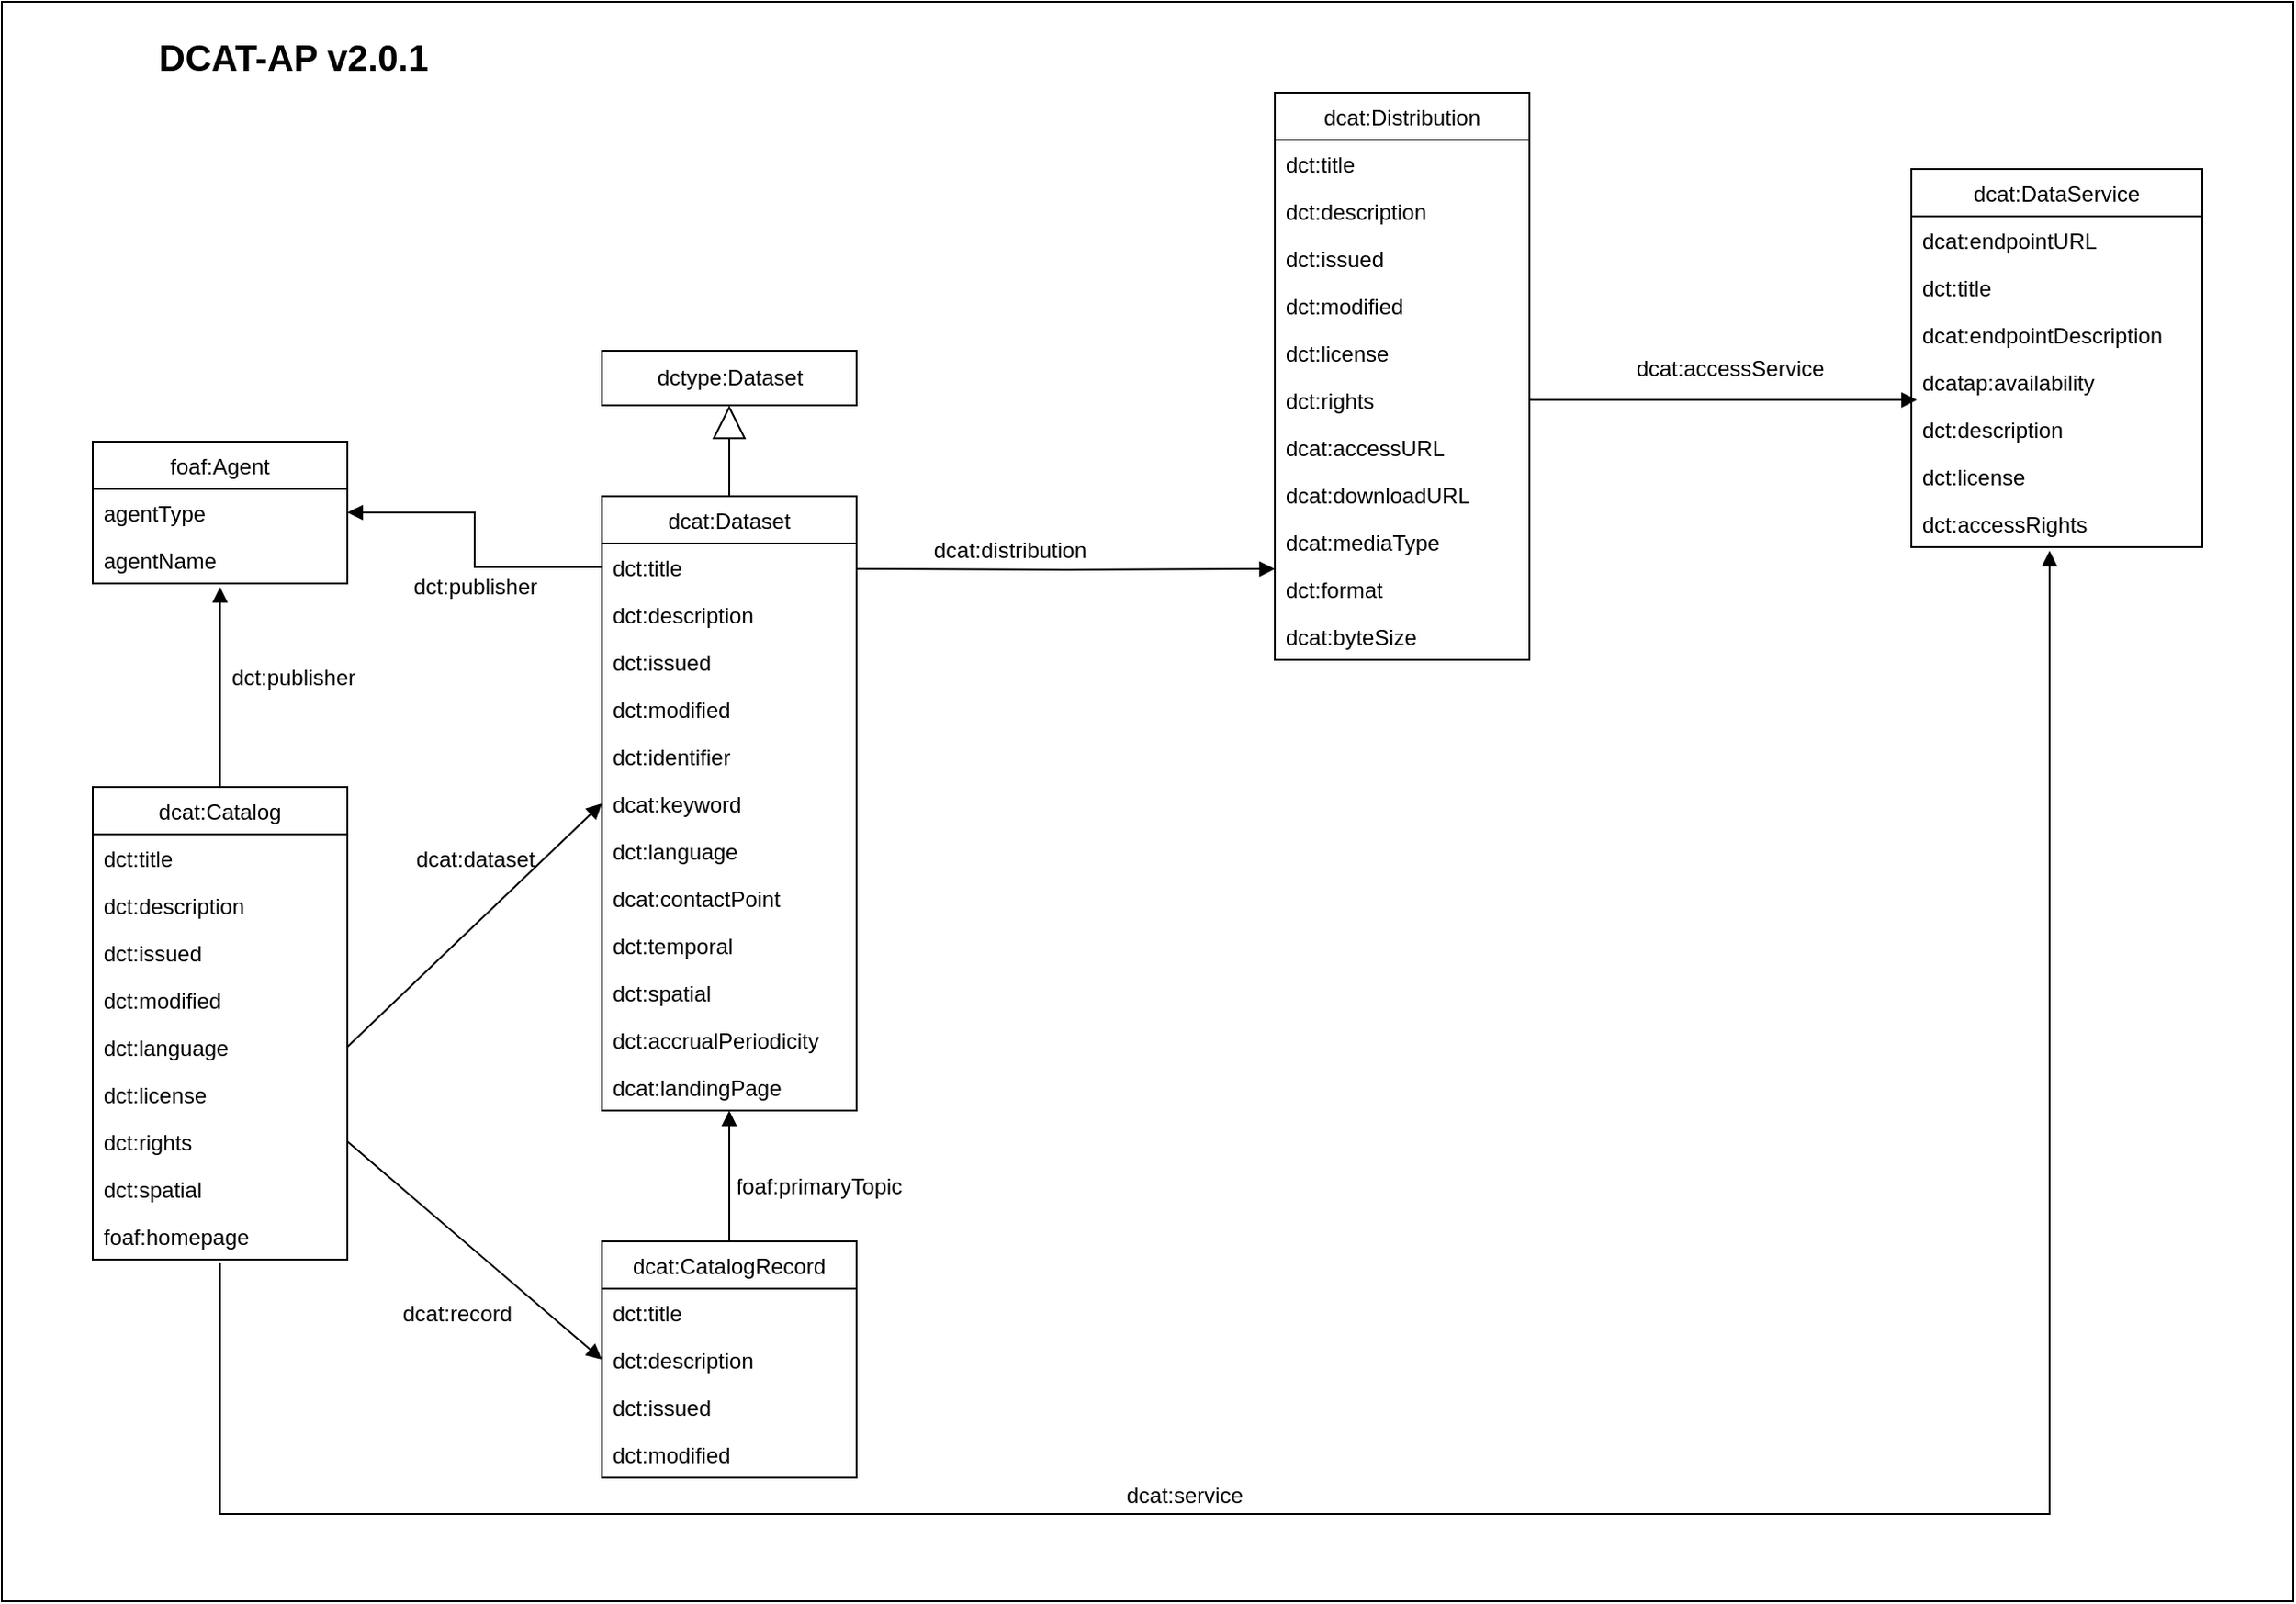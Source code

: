 <mxfile version="18.1.1" type="github" pages="3">
  <diagram id="R6a50qLmQAAjvGmiSF7n" name="DCAT-AP">
    <mxGraphModel dx="1807" dy="1185" grid="1" gridSize="10" guides="1" tooltips="1" connect="1" arrows="1" fold="1" page="1" pageScale="1" pageWidth="827" pageHeight="1169" math="0" shadow="0">
      <root>
        <mxCell id="0" />
        <mxCell id="1" parent="0" />
        <mxCell id="bknErVVYFALVzbJXiR_A-92" value="" style="group" parent="1" vertex="1" connectable="0">
          <mxGeometry x="20" y="20" width="1260" height="880" as="geometry" />
        </mxCell>
        <mxCell id="bknErVVYFALVzbJXiR_A-89" value="" style="rounded=0;whiteSpace=wrap;html=1;" parent="bknErVVYFALVzbJXiR_A-92" vertex="1">
          <mxGeometry width="1260" height="880" as="geometry" />
        </mxCell>
        <mxCell id="bknErVVYFALVzbJXiR_A-88" value="" style="group" parent="bknErVVYFALVzbJXiR_A-92" vertex="1" connectable="0">
          <mxGeometry x="50" y="50" width="1160" height="782" as="geometry" />
        </mxCell>
        <mxCell id="bknErVVYFALVzbJXiR_A-2" value="dcat:Dataset" style="swimlane;fontStyle=0;childLayout=stackLayout;horizontal=1;startSize=26;fillColor=none;horizontalStack=0;resizeParent=1;resizeParentMax=0;resizeLast=0;collapsible=1;marginBottom=0;" parent="bknErVVYFALVzbJXiR_A-88" vertex="1">
          <mxGeometry x="280" y="222" width="140" height="338" as="geometry">
            <mxRectangle x="480" y="750" width="100" height="26" as="alternateBounds" />
          </mxGeometry>
        </mxCell>
        <mxCell id="bknErVVYFALVzbJXiR_A-3" value="dct:title" style="text;strokeColor=none;fillColor=none;align=left;verticalAlign=top;spacingLeft=4;spacingRight=4;overflow=hidden;rotatable=0;points=[[0,0.5],[1,0.5]];portConstraint=eastwest;" parent="bknErVVYFALVzbJXiR_A-2" vertex="1">
          <mxGeometry y="26" width="140" height="26" as="geometry" />
        </mxCell>
        <mxCell id="bknErVVYFALVzbJXiR_A-4" value="dct:description" style="text;strokeColor=none;fillColor=none;align=left;verticalAlign=top;spacingLeft=4;spacingRight=4;overflow=hidden;rotatable=0;points=[[0,0.5],[1,0.5]];portConstraint=eastwest;" parent="bknErVVYFALVzbJXiR_A-2" vertex="1">
          <mxGeometry y="52" width="140" height="26" as="geometry" />
        </mxCell>
        <mxCell id="bknErVVYFALVzbJXiR_A-5" value="dct:issued&#xa;" style="text;strokeColor=none;fillColor=none;align=left;verticalAlign=top;spacingLeft=4;spacingRight=4;overflow=hidden;rotatable=0;points=[[0,0.5],[1,0.5]];portConstraint=eastwest;" parent="bknErVVYFALVzbJXiR_A-2" vertex="1">
          <mxGeometry y="78" width="140" height="26" as="geometry" />
        </mxCell>
        <mxCell id="bknErVVYFALVzbJXiR_A-19" value="dct:modified" style="text;strokeColor=none;fillColor=none;align=left;verticalAlign=top;spacingLeft=4;spacingRight=4;overflow=hidden;rotatable=0;points=[[0,0.5],[1,0.5]];portConstraint=eastwest;" parent="bknErVVYFALVzbJXiR_A-2" vertex="1">
          <mxGeometry y="104" width="140" height="26" as="geometry" />
        </mxCell>
        <mxCell id="bknErVVYFALVzbJXiR_A-18" value="dct:identifier" style="text;strokeColor=none;fillColor=none;align=left;verticalAlign=top;spacingLeft=4;spacingRight=4;overflow=hidden;rotatable=0;points=[[0,0.5],[1,0.5]];portConstraint=eastwest;" parent="bknErVVYFALVzbJXiR_A-2" vertex="1">
          <mxGeometry y="130" width="140" height="26" as="geometry" />
        </mxCell>
        <mxCell id="bknErVVYFALVzbJXiR_A-17" value="dcat:keyword" style="text;strokeColor=none;fillColor=none;align=left;verticalAlign=top;spacingLeft=4;spacingRight=4;overflow=hidden;rotatable=0;points=[[0,0.5],[1,0.5]];portConstraint=eastwest;" parent="bknErVVYFALVzbJXiR_A-2" vertex="1">
          <mxGeometry y="156" width="140" height="26" as="geometry" />
        </mxCell>
        <mxCell id="bknErVVYFALVzbJXiR_A-16" value="dct:language" style="text;strokeColor=none;fillColor=none;align=left;verticalAlign=top;spacingLeft=4;spacingRight=4;overflow=hidden;rotatable=0;points=[[0,0.5],[1,0.5]];portConstraint=eastwest;" parent="bknErVVYFALVzbJXiR_A-2" vertex="1">
          <mxGeometry y="182" width="140" height="26" as="geometry" />
        </mxCell>
        <mxCell id="bknErVVYFALVzbJXiR_A-15" value="dcat:contactPoint" style="text;strokeColor=none;fillColor=none;align=left;verticalAlign=top;spacingLeft=4;spacingRight=4;overflow=hidden;rotatable=0;points=[[0,0.5],[1,0.5]];portConstraint=eastwest;" parent="bknErVVYFALVzbJXiR_A-2" vertex="1">
          <mxGeometry y="208" width="140" height="26" as="geometry" />
        </mxCell>
        <mxCell id="bknErVVYFALVzbJXiR_A-14" value="dct:temporal" style="text;strokeColor=none;fillColor=none;align=left;verticalAlign=top;spacingLeft=4;spacingRight=4;overflow=hidden;rotatable=0;points=[[0,0.5],[1,0.5]];portConstraint=eastwest;" parent="bknErVVYFALVzbJXiR_A-2" vertex="1">
          <mxGeometry y="234" width="140" height="26" as="geometry" />
        </mxCell>
        <mxCell id="bknErVVYFALVzbJXiR_A-13" value="dct:spatial" style="text;strokeColor=none;fillColor=none;align=left;verticalAlign=top;spacingLeft=4;spacingRight=4;overflow=hidden;rotatable=0;points=[[0,0.5],[1,0.5]];portConstraint=eastwest;" parent="bknErVVYFALVzbJXiR_A-2" vertex="1">
          <mxGeometry y="260" width="140" height="26" as="geometry" />
        </mxCell>
        <mxCell id="bknErVVYFALVzbJXiR_A-20" value="dct:accrualPeriodicity" style="text;strokeColor=none;fillColor=none;align=left;verticalAlign=top;spacingLeft=4;spacingRight=4;overflow=hidden;rotatable=0;points=[[0,0.5],[1,0.5]];portConstraint=eastwest;" parent="bknErVVYFALVzbJXiR_A-2" vertex="1">
          <mxGeometry y="286" width="140" height="26" as="geometry" />
        </mxCell>
        <mxCell id="bknErVVYFALVzbJXiR_A-21" value="dcat:landingPage" style="text;strokeColor=none;fillColor=none;align=left;verticalAlign=top;spacingLeft=4;spacingRight=4;overflow=hidden;rotatable=0;points=[[0,0.5],[1,0.5]];portConstraint=eastwest;" parent="bknErVVYFALVzbJXiR_A-2" vertex="1">
          <mxGeometry y="312" width="140" height="26" as="geometry" />
        </mxCell>
        <object label="dcat:Distribution" id="bknErVVYFALVzbJXiR_A-7">
          <mxCell style="swimlane;fontStyle=0;childLayout=stackLayout;horizontal=1;startSize=26;fillColor=none;horizontalStack=0;resizeParent=1;resizeParentMax=0;resizeLast=0;collapsible=1;marginBottom=0;" parent="bknErVVYFALVzbJXiR_A-88" vertex="1">
            <mxGeometry x="650" width="140" height="312" as="geometry" />
          </mxCell>
        </object>
        <mxCell id="bknErVVYFALVzbJXiR_A-28" value="dct:title" style="text;strokeColor=none;fillColor=none;align=left;verticalAlign=top;spacingLeft=4;spacingRight=4;overflow=hidden;rotatable=0;points=[[0,0.5],[1,0.5]];portConstraint=eastwest;" parent="bknErVVYFALVzbJXiR_A-7" vertex="1">
          <mxGeometry y="26" width="140" height="26" as="geometry" />
        </mxCell>
        <mxCell id="bknErVVYFALVzbJXiR_A-29" value="dct:description" style="text;strokeColor=none;fillColor=none;align=left;verticalAlign=top;spacingLeft=4;spacingRight=4;overflow=hidden;rotatable=0;points=[[0,0.5],[1,0.5]];portConstraint=eastwest;" parent="bknErVVYFALVzbJXiR_A-7" vertex="1">
          <mxGeometry y="52" width="140" height="26" as="geometry" />
        </mxCell>
        <mxCell id="bknErVVYFALVzbJXiR_A-30" value="dct:issued&#xa;" style="text;strokeColor=none;fillColor=none;align=left;verticalAlign=top;spacingLeft=4;spacingRight=4;overflow=hidden;rotatable=0;points=[[0,0.5],[1,0.5]];portConstraint=eastwest;" parent="bknErVVYFALVzbJXiR_A-7" vertex="1">
          <mxGeometry y="78" width="140" height="26" as="geometry" />
        </mxCell>
        <mxCell id="bknErVVYFALVzbJXiR_A-31" value="dct:modified" style="text;strokeColor=none;fillColor=none;align=left;verticalAlign=top;spacingLeft=4;spacingRight=4;overflow=hidden;rotatable=0;points=[[0,0.5],[1,0.5]];portConstraint=eastwest;" parent="bknErVVYFALVzbJXiR_A-7" vertex="1">
          <mxGeometry y="104" width="140" height="26" as="geometry" />
        </mxCell>
        <mxCell id="bknErVVYFALVzbJXiR_A-32" value="dct:license" style="text;strokeColor=none;fillColor=none;align=left;verticalAlign=top;spacingLeft=4;spacingRight=4;overflow=hidden;rotatable=0;points=[[0,0.5],[1,0.5]];portConstraint=eastwest;" parent="bknErVVYFALVzbJXiR_A-7" vertex="1">
          <mxGeometry y="130" width="140" height="26" as="geometry" />
        </mxCell>
        <mxCell id="bknErVVYFALVzbJXiR_A-33" value="dct:rights" style="text;strokeColor=none;fillColor=none;align=left;verticalAlign=top;spacingLeft=4;spacingRight=4;overflow=hidden;rotatable=0;points=[[0,0.5],[1,0.5]];portConstraint=eastwest;" parent="bknErVVYFALVzbJXiR_A-7" vertex="1">
          <mxGeometry y="156" width="140" height="26" as="geometry" />
        </mxCell>
        <mxCell id="bknErVVYFALVzbJXiR_A-34" value="dcat:accessURL" style="text;strokeColor=none;fillColor=none;align=left;verticalAlign=top;spacingLeft=4;spacingRight=4;overflow=hidden;rotatable=0;points=[[0,0.5],[1,0.5]];portConstraint=eastwest;" parent="bknErVVYFALVzbJXiR_A-7" vertex="1">
          <mxGeometry y="182" width="140" height="26" as="geometry" />
        </mxCell>
        <mxCell id="bknErVVYFALVzbJXiR_A-35" value="dcat:downloadURL" style="text;strokeColor=none;fillColor=none;align=left;verticalAlign=top;spacingLeft=4;spacingRight=4;overflow=hidden;rotatable=0;points=[[0,0.5],[1,0.5]];portConstraint=eastwest;" parent="bknErVVYFALVzbJXiR_A-7" vertex="1">
          <mxGeometry y="208" width="140" height="26" as="geometry" />
        </mxCell>
        <mxCell id="bknErVVYFALVzbJXiR_A-36" value="dcat:mediaType" style="text;strokeColor=none;fillColor=none;align=left;verticalAlign=top;spacingLeft=4;spacingRight=4;overflow=hidden;rotatable=0;points=[[0,0.5],[1,0.5]];portConstraint=eastwest;" parent="bknErVVYFALVzbJXiR_A-7" vertex="1">
          <mxGeometry y="234" width="140" height="26" as="geometry" />
        </mxCell>
        <mxCell id="bknErVVYFALVzbJXiR_A-37" value="dct:format" style="text;strokeColor=none;fillColor=none;align=left;verticalAlign=top;spacingLeft=4;spacingRight=4;overflow=hidden;rotatable=0;points=[[0,0.5],[1,0.5]];portConstraint=eastwest;" parent="bknErVVYFALVzbJXiR_A-7" vertex="1">
          <mxGeometry y="260" width="140" height="26" as="geometry" />
        </mxCell>
        <mxCell id="bknErVVYFALVzbJXiR_A-38" value="dcat:byteSize" style="text;strokeColor=none;fillColor=none;align=left;verticalAlign=top;spacingLeft=4;spacingRight=4;overflow=hidden;rotatable=0;points=[[0,0.5],[1,0.5]];portConstraint=eastwest;" parent="bknErVVYFALVzbJXiR_A-7" vertex="1">
          <mxGeometry y="286" width="140" height="26" as="geometry" />
        </mxCell>
        <mxCell id="bknErVVYFALVzbJXiR_A-26" value="dctype:Dataset" style="html=1;" parent="bknErVVYFALVzbJXiR_A-88" vertex="1">
          <mxGeometry x="280" y="142" width="140" height="30" as="geometry" />
        </mxCell>
        <mxCell id="bknErVVYFALVzbJXiR_A-27" value="" style="endArrow=block;endSize=16;endFill=0;html=1;rounded=0;exitX=0.5;exitY=0;exitDx=0;exitDy=0;entryX=0.5;entryY=1;entryDx=0;entryDy=0;" parent="bknErVVYFALVzbJXiR_A-88" source="bknErVVYFALVzbJXiR_A-2" target="bknErVVYFALVzbJXiR_A-26" edge="1">
          <mxGeometry width="160" relative="1" as="geometry">
            <mxPoint x="290" y="222" as="sourcePoint" />
            <mxPoint x="450" y="222" as="targetPoint" />
          </mxGeometry>
        </mxCell>
        <mxCell id="bknErVVYFALVzbJXiR_A-39" value="" style="endArrow=block;endFill=1;html=1;edgeStyle=orthogonalEdgeStyle;align=left;verticalAlign=top;rounded=0;entryX=0;entryY=0.077;entryDx=0;entryDy=0;entryPerimeter=0;" parent="bknErVVYFALVzbJXiR_A-88" target="bknErVVYFALVzbJXiR_A-37" edge="1">
          <mxGeometry x="-1" relative="1" as="geometry">
            <mxPoint x="420" y="262" as="sourcePoint" />
            <mxPoint x="580" y="262" as="targetPoint" />
          </mxGeometry>
        </mxCell>
        <mxCell id="bknErVVYFALVzbJXiR_A-41" value="dcat:distribution" style="text;html=1;align=center;verticalAlign=middle;resizable=0;points=[];autosize=1;strokeColor=none;fillColor=none;" parent="bknErVVYFALVzbJXiR_A-88" vertex="1">
          <mxGeometry x="454" y="242" width="100" height="20" as="geometry" />
        </mxCell>
        <mxCell id="bknErVVYFALVzbJXiR_A-42" value="dcat:CatalogRecord" style="swimlane;fontStyle=0;childLayout=stackLayout;horizontal=1;startSize=26;fillColor=none;horizontalStack=0;resizeParent=1;resizeParentMax=0;resizeLast=0;collapsible=1;marginBottom=0;" parent="bknErVVYFALVzbJXiR_A-88" vertex="1">
          <mxGeometry x="280" y="632" width="140" height="130" as="geometry" />
        </mxCell>
        <mxCell id="bknErVVYFALVzbJXiR_A-43" value="dct:title" style="text;strokeColor=none;fillColor=none;align=left;verticalAlign=top;spacingLeft=4;spacingRight=4;overflow=hidden;rotatable=0;points=[[0,0.5],[1,0.5]];portConstraint=eastwest;" parent="bknErVVYFALVzbJXiR_A-42" vertex="1">
          <mxGeometry y="26" width="140" height="26" as="geometry" />
        </mxCell>
        <mxCell id="bknErVVYFALVzbJXiR_A-44" value="dct:description" style="text;strokeColor=none;fillColor=none;align=left;verticalAlign=top;spacingLeft=4;spacingRight=4;overflow=hidden;rotatable=0;points=[[0,0.5],[1,0.5]];portConstraint=eastwest;" parent="bknErVVYFALVzbJXiR_A-42" vertex="1">
          <mxGeometry y="52" width="140" height="26" as="geometry" />
        </mxCell>
        <mxCell id="bknErVVYFALVzbJXiR_A-45" value="dct:issued" style="text;strokeColor=none;fillColor=none;align=left;verticalAlign=top;spacingLeft=4;spacingRight=4;overflow=hidden;rotatable=0;points=[[0,0.5],[1,0.5]];portConstraint=eastwest;" parent="bknErVVYFALVzbJXiR_A-42" vertex="1">
          <mxGeometry y="78" width="140" height="26" as="geometry" />
        </mxCell>
        <mxCell id="bknErVVYFALVzbJXiR_A-67" value="dct:modified" style="text;strokeColor=none;fillColor=none;align=left;verticalAlign=top;spacingLeft=4;spacingRight=4;overflow=hidden;rotatable=0;points=[[0,0.5],[1,0.5]];portConstraint=eastwest;" parent="bknErVVYFALVzbJXiR_A-42" vertex="1">
          <mxGeometry y="104" width="140" height="26" as="geometry" />
        </mxCell>
        <mxCell id="bknErVVYFALVzbJXiR_A-47" value="foaf:Agent" style="swimlane;fontStyle=0;childLayout=stackLayout;horizontal=1;startSize=26;fillColor=none;horizontalStack=0;resizeParent=1;resizeParentMax=0;resizeLast=0;collapsible=1;marginBottom=0;" parent="bknErVVYFALVzbJXiR_A-88" vertex="1">
          <mxGeometry y="192" width="140" height="78" as="geometry" />
        </mxCell>
        <mxCell id="bknErVVYFALVzbJXiR_A-49" value="agentType" style="text;strokeColor=none;fillColor=none;align=left;verticalAlign=top;spacingLeft=4;spacingRight=4;overflow=hidden;rotatable=0;points=[[0,0.5],[1,0.5]];portConstraint=eastwest;" parent="bknErVVYFALVzbJXiR_A-47" vertex="1">
          <mxGeometry y="26" width="140" height="26" as="geometry" />
        </mxCell>
        <mxCell id="bknErVVYFALVzbJXiR_A-50" value="agentName" style="text;strokeColor=none;fillColor=none;align=left;verticalAlign=top;spacingLeft=4;spacingRight=4;overflow=hidden;rotatable=0;points=[[0,0.5],[1,0.5]];portConstraint=eastwest;" parent="bknErVVYFALVzbJXiR_A-47" vertex="1">
          <mxGeometry y="52" width="140" height="26" as="geometry" />
        </mxCell>
        <mxCell id="bknErVVYFALVzbJXiR_A-51" value="" style="endArrow=block;endFill=1;html=1;edgeStyle=orthogonalEdgeStyle;align=left;verticalAlign=top;rounded=0;entryX=1;entryY=0.5;entryDx=0;entryDy=0;exitX=0;exitY=0.5;exitDx=0;exitDy=0;" parent="bknErVVYFALVzbJXiR_A-88" source="bknErVVYFALVzbJXiR_A-3" target="bknErVVYFALVzbJXiR_A-49" edge="1">
          <mxGeometry x="-1" relative="1" as="geometry">
            <mxPoint x="454" y="452" as="sourcePoint" />
            <mxPoint x="684" y="452.002" as="targetPoint" />
          </mxGeometry>
        </mxCell>
        <mxCell id="bknErVVYFALVzbJXiR_A-53" value="dct:publisher" style="text;html=1;align=center;verticalAlign=middle;resizable=0;points=[];autosize=1;strokeColor=none;fillColor=none;" parent="bknErVVYFALVzbJXiR_A-88" vertex="1">
          <mxGeometry x="170" y="262" width="80" height="20" as="geometry" />
        </mxCell>
        <mxCell id="bknErVVYFALVzbJXiR_A-54" value="dcat:Catalog" style="swimlane;fontStyle=0;childLayout=stackLayout;horizontal=1;startSize=26;fillColor=none;horizontalStack=0;resizeParent=1;resizeParentMax=0;resizeLast=0;collapsible=1;marginBottom=0;" parent="bknErVVYFALVzbJXiR_A-88" vertex="1">
          <mxGeometry y="382" width="140" height="260" as="geometry" />
        </mxCell>
        <mxCell id="bknErVVYFALVzbJXiR_A-55" value="dct:title" style="text;strokeColor=none;fillColor=none;align=left;verticalAlign=top;spacingLeft=4;spacingRight=4;overflow=hidden;rotatable=0;points=[[0,0.5],[1,0.5]];portConstraint=eastwest;" parent="bknErVVYFALVzbJXiR_A-54" vertex="1">
          <mxGeometry y="26" width="140" height="26" as="geometry" />
        </mxCell>
        <mxCell id="bknErVVYFALVzbJXiR_A-56" value="dct:description" style="text;strokeColor=none;fillColor=none;align=left;verticalAlign=top;spacingLeft=4;spacingRight=4;overflow=hidden;rotatable=0;points=[[0,0.5],[1,0.5]];portConstraint=eastwest;" parent="bknErVVYFALVzbJXiR_A-54" vertex="1">
          <mxGeometry y="52" width="140" height="26" as="geometry" />
        </mxCell>
        <mxCell id="bknErVVYFALVzbJXiR_A-57" value="dct:issued" style="text;strokeColor=none;fillColor=none;align=left;verticalAlign=top;spacingLeft=4;spacingRight=4;overflow=hidden;rotatable=0;points=[[0,0.5],[1,0.5]];portConstraint=eastwest;" parent="bknErVVYFALVzbJXiR_A-54" vertex="1">
          <mxGeometry y="78" width="140" height="26" as="geometry" />
        </mxCell>
        <mxCell id="bknErVVYFALVzbJXiR_A-58" value="dct:modified" style="text;strokeColor=none;fillColor=none;align=left;verticalAlign=top;spacingLeft=4;spacingRight=4;overflow=hidden;rotatable=0;points=[[0,0.5],[1,0.5]];portConstraint=eastwest;" parent="bknErVVYFALVzbJXiR_A-54" vertex="1">
          <mxGeometry y="104" width="140" height="26" as="geometry" />
        </mxCell>
        <mxCell id="bknErVVYFALVzbJXiR_A-59" value="dct:language" style="text;strokeColor=none;fillColor=none;align=left;verticalAlign=top;spacingLeft=4;spacingRight=4;overflow=hidden;rotatable=0;points=[[0,0.5],[1,0.5]];portConstraint=eastwest;" parent="bknErVVYFALVzbJXiR_A-54" vertex="1">
          <mxGeometry y="130" width="140" height="26" as="geometry" />
        </mxCell>
        <mxCell id="bknErVVYFALVzbJXiR_A-60" value="dct:license" style="text;strokeColor=none;fillColor=none;align=left;verticalAlign=top;spacingLeft=4;spacingRight=4;overflow=hidden;rotatable=0;points=[[0,0.5],[1,0.5]];portConstraint=eastwest;" parent="bknErVVYFALVzbJXiR_A-54" vertex="1">
          <mxGeometry y="156" width="140" height="26" as="geometry" />
        </mxCell>
        <mxCell id="bknErVVYFALVzbJXiR_A-61" value="dct:rights" style="text;strokeColor=none;fillColor=none;align=left;verticalAlign=top;spacingLeft=4;spacingRight=4;overflow=hidden;rotatable=0;points=[[0,0.5],[1,0.5]];portConstraint=eastwest;" parent="bknErVVYFALVzbJXiR_A-54" vertex="1">
          <mxGeometry y="182" width="140" height="26" as="geometry" />
        </mxCell>
        <mxCell id="bknErVVYFALVzbJXiR_A-62" value="dct:spatial" style="text;strokeColor=none;fillColor=none;align=left;verticalAlign=top;spacingLeft=4;spacingRight=4;overflow=hidden;rotatable=0;points=[[0,0.5],[1,0.5]];portConstraint=eastwest;" parent="bknErVVYFALVzbJXiR_A-54" vertex="1">
          <mxGeometry y="208" width="140" height="26" as="geometry" />
        </mxCell>
        <mxCell id="bknErVVYFALVzbJXiR_A-63" value="foaf:homepage" style="text;strokeColor=none;fillColor=none;align=left;verticalAlign=top;spacingLeft=4;spacingRight=4;overflow=hidden;rotatable=0;points=[[0,0.5],[1,0.5]];portConstraint=eastwest;" parent="bknErVVYFALVzbJXiR_A-54" vertex="1">
          <mxGeometry y="234" width="140" height="26" as="geometry" />
        </mxCell>
        <mxCell id="bknErVVYFALVzbJXiR_A-64" value="" style="endArrow=block;endFill=1;html=1;align=left;verticalAlign=top;rounded=0;entryX=0;entryY=0.5;entryDx=0;entryDy=0;exitX=1;exitY=0.5;exitDx=0;exitDy=0;" parent="bknErVVYFALVzbJXiR_A-88" source="bknErVVYFALVzbJXiR_A-59" target="bknErVVYFALVzbJXiR_A-17" edge="1">
          <mxGeometry x="-1" relative="1" as="geometry">
            <mxPoint x="340" y="472" as="sourcePoint" />
            <mxPoint x="200" y="442" as="targetPoint" />
          </mxGeometry>
        </mxCell>
        <mxCell id="bknErVVYFALVzbJXiR_A-66" value="dcat:dataset" style="text;html=1;align=center;verticalAlign=middle;resizable=0;points=[];autosize=1;strokeColor=none;fillColor=none;" parent="bknErVVYFALVzbJXiR_A-88" vertex="1">
          <mxGeometry x="170" y="412" width="80" height="20" as="geometry" />
        </mxCell>
        <mxCell id="bknErVVYFALVzbJXiR_A-68" value="" style="endArrow=block;endFill=1;html=1;align=left;verticalAlign=top;rounded=0;exitX=0.5;exitY=0;exitDx=0;exitDy=0;" parent="bknErVVYFALVzbJXiR_A-88" source="bknErVVYFALVzbJXiR_A-42" target="bknErVVYFALVzbJXiR_A-21" edge="1">
          <mxGeometry x="-1" relative="1" as="geometry">
            <mxPoint x="520" y="596" as="sourcePoint" />
            <mxPoint x="660" y="462" as="targetPoint" />
          </mxGeometry>
        </mxCell>
        <mxCell id="bknErVVYFALVzbJXiR_A-69" value="foaf:primaryTopic" style="text;html=1;align=center;verticalAlign=middle;resizable=0;points=[];autosize=1;strokeColor=none;fillColor=none;" parent="bknErVVYFALVzbJXiR_A-88" vertex="1">
          <mxGeometry x="344" y="592" width="110" height="20" as="geometry" />
        </mxCell>
        <mxCell id="bknErVVYFALVzbJXiR_A-71" value="dcat:DataService" style="swimlane;fontStyle=0;childLayout=stackLayout;horizontal=1;startSize=26;fillColor=none;horizontalStack=0;resizeParent=1;resizeParentMax=0;resizeLast=0;collapsible=1;marginBottom=0;" parent="bknErVVYFALVzbJXiR_A-88" vertex="1">
          <mxGeometry x="1000" y="42" width="160" height="208" as="geometry" />
        </mxCell>
        <mxCell id="bknErVVYFALVzbJXiR_A-72" value="dcat:endpointURL" style="text;strokeColor=none;fillColor=none;align=left;verticalAlign=top;spacingLeft=4;spacingRight=4;overflow=hidden;rotatable=0;points=[[0,0.5],[1,0.5]];portConstraint=eastwest;" parent="bknErVVYFALVzbJXiR_A-71" vertex="1">
          <mxGeometry y="26" width="160" height="26" as="geometry" />
        </mxCell>
        <mxCell id="bknErVVYFALVzbJXiR_A-73" value="dct:title" style="text;strokeColor=none;fillColor=none;align=left;verticalAlign=top;spacingLeft=4;spacingRight=4;overflow=hidden;rotatable=0;points=[[0,0.5],[1,0.5]];portConstraint=eastwest;" parent="bknErVVYFALVzbJXiR_A-71" vertex="1">
          <mxGeometry y="52" width="160" height="26" as="geometry" />
        </mxCell>
        <mxCell id="bknErVVYFALVzbJXiR_A-74" value="dcat:endpointDescription" style="text;strokeColor=none;fillColor=none;align=left;verticalAlign=top;spacingLeft=4;spacingRight=4;overflow=hidden;rotatable=0;points=[[0,0.5],[1,0.5]];portConstraint=eastwest;" parent="bknErVVYFALVzbJXiR_A-71" vertex="1">
          <mxGeometry y="78" width="160" height="26" as="geometry" />
        </mxCell>
        <mxCell id="bknErVVYFALVzbJXiR_A-75" value="dcatap:availability" style="text;strokeColor=none;fillColor=none;align=left;verticalAlign=top;spacingLeft=4;spacingRight=4;overflow=hidden;rotatable=0;points=[[0,0.5],[1,0.5]];portConstraint=eastwest;" parent="bknErVVYFALVzbJXiR_A-71" vertex="1">
          <mxGeometry y="104" width="160" height="26" as="geometry" />
        </mxCell>
        <mxCell id="bknErVVYFALVzbJXiR_A-76" value="dct:description" style="text;strokeColor=none;fillColor=none;align=left;verticalAlign=top;spacingLeft=4;spacingRight=4;overflow=hidden;rotatable=0;points=[[0,0.5],[1,0.5]];portConstraint=eastwest;" parent="bknErVVYFALVzbJXiR_A-71" vertex="1">
          <mxGeometry y="130" width="160" height="26" as="geometry" />
        </mxCell>
        <mxCell id="bknErVVYFALVzbJXiR_A-77" value="dct:license" style="text;strokeColor=none;fillColor=none;align=left;verticalAlign=top;spacingLeft=4;spacingRight=4;overflow=hidden;rotatable=0;points=[[0,0.5],[1,0.5]];portConstraint=eastwest;" parent="bknErVVYFALVzbJXiR_A-71" vertex="1">
          <mxGeometry y="156" width="160" height="26" as="geometry" />
        </mxCell>
        <mxCell id="bknErVVYFALVzbJXiR_A-78" value="dct:accessRights" style="text;strokeColor=none;fillColor=none;align=left;verticalAlign=top;spacingLeft=4;spacingRight=4;overflow=hidden;rotatable=0;points=[[0,0.5],[1,0.5]];portConstraint=eastwest;" parent="bknErVVYFALVzbJXiR_A-71" vertex="1">
          <mxGeometry y="182" width="160" height="26" as="geometry" />
        </mxCell>
        <mxCell id="bknErVVYFALVzbJXiR_A-79" value="" style="endArrow=block;endFill=1;html=1;align=left;verticalAlign=top;rounded=0;entryX=0.019;entryY=-0.115;entryDx=0;entryDy=0;exitX=1;exitY=0.5;exitDx=0;exitDy=0;entryPerimeter=0;" parent="bknErVVYFALVzbJXiR_A-88" source="bknErVVYFALVzbJXiR_A-33" target="bknErVVYFALVzbJXiR_A-76" edge="1">
          <mxGeometry x="-1" relative="1" as="geometry">
            <mxPoint x="420" y="321" as="sourcePoint" />
            <mxPoint x="730" y="426" as="targetPoint" />
          </mxGeometry>
        </mxCell>
        <mxCell id="bknErVVYFALVzbJXiR_A-80" value="dcat:accessService" style="text;html=1;align=center;verticalAlign=middle;resizable=0;points=[];autosize=1;strokeColor=none;fillColor=none;" parent="bknErVVYFALVzbJXiR_A-88" vertex="1">
          <mxGeometry x="840" y="142" width="120" height="20" as="geometry" />
        </mxCell>
        <mxCell id="bknErVVYFALVzbJXiR_A-81" value="" style="endArrow=block;endFill=1;html=1;align=left;verticalAlign=top;rounded=0;entryX=0;entryY=0.5;entryDx=0;entryDy=0;exitX=1;exitY=0.5;exitDx=0;exitDy=0;" parent="bknErVVYFALVzbJXiR_A-88" source="bknErVVYFALVzbJXiR_A-61" target="bknErVVYFALVzbJXiR_A-44" edge="1">
          <mxGeometry x="-1" relative="1" as="geometry">
            <mxPoint x="1230" y="606" as="sourcePoint" />
            <mxPoint x="1370" y="472" as="targetPoint" />
          </mxGeometry>
        </mxCell>
        <mxCell id="bknErVVYFALVzbJXiR_A-82" value="dcat:record" style="text;html=1;align=center;verticalAlign=middle;resizable=0;points=[];autosize=1;strokeColor=none;fillColor=none;" parent="bknErVVYFALVzbJXiR_A-88" vertex="1">
          <mxGeometry x="160" y="662" width="80" height="20" as="geometry" />
        </mxCell>
        <mxCell id="bknErVVYFALVzbJXiR_A-83" value="" style="endArrow=block;endFill=1;html=1;align=left;verticalAlign=top;rounded=0;exitX=0.5;exitY=0;exitDx=0;exitDy=0;" parent="bknErVVYFALVzbJXiR_A-88" source="bknErVVYFALVzbJXiR_A-54" edge="1">
          <mxGeometry x="-1" relative="1" as="geometry">
            <mxPoint x="770" y="632" as="sourcePoint" />
            <mxPoint x="70" y="272" as="targetPoint" />
          </mxGeometry>
        </mxCell>
        <mxCell id="bknErVVYFALVzbJXiR_A-84" value="dct:publisher" style="text;html=1;align=center;verticalAlign=middle;resizable=0;points=[];autosize=1;strokeColor=none;fillColor=none;" parent="bknErVVYFALVzbJXiR_A-88" vertex="1">
          <mxGeometry x="70" y="312" width="80" height="20" as="geometry" />
        </mxCell>
        <mxCell id="bknErVVYFALVzbJXiR_A-85" value="" style="endArrow=block;endFill=1;html=1;align=left;verticalAlign=top;rounded=0;entryX=0.475;entryY=1.077;entryDx=0;entryDy=0;exitX=0.5;exitY=1.077;exitDx=0;exitDy=0;exitPerimeter=0;entryPerimeter=0;edgeStyle=orthogonalEdgeStyle;" parent="bknErVVYFALVzbJXiR_A-88" source="bknErVVYFALVzbJXiR_A-63" target="bknErVVYFALVzbJXiR_A-78" edge="1">
          <mxGeometry x="-1" relative="1" as="geometry">
            <mxPoint x="170" y="555" as="sourcePoint" />
            <mxPoint x="310" y="421" as="targetPoint" />
            <Array as="points">
              <mxPoint x="70" y="782" />
              <mxPoint x="1076" y="782" />
            </Array>
          </mxGeometry>
        </mxCell>
        <mxCell id="bknErVVYFALVzbJXiR_A-87" value="dcat:service" style="text;html=1;align=center;verticalAlign=middle;resizable=0;points=[];autosize=1;strokeColor=none;fillColor=none;" parent="bknErVVYFALVzbJXiR_A-88" vertex="1">
          <mxGeometry x="560" y="762" width="80" height="20" as="geometry" />
        </mxCell>
        <mxCell id="bknErVVYFALVzbJXiR_A-90" value="&lt;font style=&quot;font-size: 20px;&quot;&gt;&lt;b&gt;DCAT-AP v&lt;/b&gt;&lt;/font&gt;&lt;span style=&quot;font-size: 20px;&quot;&gt;&lt;b&gt;2.0.1&lt;/b&gt;&lt;/span&gt;" style="text;html=1;align=center;verticalAlign=middle;resizable=0;points=[];autosize=1;strokeColor=none;fillColor=none;" parent="bknErVVYFALVzbJXiR_A-92" vertex="1">
          <mxGeometry x="80" y="20" width="160" height="20" as="geometry" />
        </mxCell>
      </root>
    </mxGraphModel>
  </diagram>
  <diagram id="_MmXgWug1yIcsEDMxp-0" name="statDCAT-AP">
    <mxGraphModel dx="2066" dy="1185" grid="1" gridSize="10" guides="1" tooltips="1" connect="1" arrows="1" fold="1" page="1" pageScale="1" pageWidth="827" pageHeight="1169" math="0" shadow="0">
      <root>
        <mxCell id="0" />
        <mxCell id="1" parent="0" />
        <mxCell id="zFAu-iARd-Dl6pFaYbDz-93" value="" style="group" vertex="1" connectable="0" parent="1">
          <mxGeometry x="21" y="20" width="890" height="880" as="geometry" />
        </mxCell>
        <mxCell id="zFAu-iARd-Dl6pFaYbDz-2" value="" style="rounded=0;whiteSpace=wrap;html=1;container=0;" vertex="1" parent="zFAu-iARd-Dl6pFaYbDz-93">
          <mxGeometry width="890" height="880" as="geometry" />
        </mxCell>
        <mxCell id="zFAu-iARd-Dl6pFaYbDz-4" value="dcat:Dataset" style="swimlane;fontStyle=0;childLayout=stackLayout;horizontal=1;startSize=26;fillColor=none;horizontalStack=0;resizeParent=1;resizeParentMax=0;resizeLast=0;collapsible=1;marginBottom=0;container=0;" vertex="1" parent="zFAu-iARd-Dl6pFaYbDz-93">
          <mxGeometry x="330" y="259" width="140" height="390" as="geometry">
            <mxRectangle x="480" y="750" width="100" height="26" as="alternateBounds" />
          </mxGeometry>
        </mxCell>
        <object label="dcat:Distribution" id="zFAu-iARd-Dl6pFaYbDz-17">
          <mxCell style="swimlane;fontStyle=0;childLayout=stackLayout;horizontal=1;startSize=26;fillColor=none;horizontalStack=0;resizeParent=1;resizeParentMax=0;resizeLast=0;collapsible=1;marginBottom=0;container=0;" vertex="1" parent="zFAu-iARd-Dl6pFaYbDz-93">
            <mxGeometry x="700" y="37" width="140" height="312" as="geometry" />
          </mxCell>
        </object>
        <mxCell id="zFAu-iARd-Dl6pFaYbDz-29" value="dctype:Dataset" style="html=1;container=0;" vertex="1" parent="zFAu-iARd-Dl6pFaYbDz-93">
          <mxGeometry x="330" y="179" width="140" height="30" as="geometry" />
        </mxCell>
        <mxCell id="zFAu-iARd-Dl6pFaYbDz-30" value="" style="endArrow=block;endSize=16;endFill=0;html=1;rounded=0;exitX=0.5;exitY=0;exitDx=0;exitDy=0;entryX=0.5;entryY=1;entryDx=0;entryDy=0;" edge="1" parent="zFAu-iARd-Dl6pFaYbDz-93" source="zFAu-iARd-Dl6pFaYbDz-4" target="zFAu-iARd-Dl6pFaYbDz-29">
          <mxGeometry width="160" relative="1" as="geometry">
            <mxPoint x="340" y="259" as="sourcePoint" />
            <mxPoint x="500" y="259" as="targetPoint" />
          </mxGeometry>
        </mxCell>
        <mxCell id="zFAu-iARd-Dl6pFaYbDz-31" value="" style="endArrow=block;endFill=1;html=1;edgeStyle=orthogonalEdgeStyle;align=left;verticalAlign=top;rounded=0;entryX=0;entryY=0.077;entryDx=0;entryDy=0;entryPerimeter=0;" edge="1" parent="zFAu-iARd-Dl6pFaYbDz-93" target="zFAu-iARd-Dl6pFaYbDz-27">
          <mxGeometry x="-1" relative="1" as="geometry">
            <mxPoint x="470" y="299" as="sourcePoint" />
            <mxPoint x="630" y="299" as="targetPoint" />
          </mxGeometry>
        </mxCell>
        <mxCell id="zFAu-iARd-Dl6pFaYbDz-32" value="dcat:distribution" style="text;html=1;align=center;verticalAlign=middle;resizable=0;points=[];autosize=1;strokeColor=none;fillColor=none;container=0;" vertex="1" parent="zFAu-iARd-Dl6pFaYbDz-93">
          <mxGeometry x="533" y="279" width="100" height="20" as="geometry" />
        </mxCell>
        <mxCell id="zFAu-iARd-Dl6pFaYbDz-33" value="dcat:CatalogRecord" style="swimlane;fontStyle=0;childLayout=stackLayout;horizontal=1;startSize=26;fillColor=none;horizontalStack=0;resizeParent=1;resizeParentMax=0;resizeLast=0;collapsible=1;marginBottom=0;container=0;" vertex="1" parent="zFAu-iARd-Dl6pFaYbDz-93">
          <mxGeometry x="330" y="719" width="140" height="130" as="geometry" />
        </mxCell>
        <mxCell id="zFAu-iARd-Dl6pFaYbDz-38" value="foaf:Agent" style="swimlane;fontStyle=0;childLayout=stackLayout;horizontal=1;startSize=26;fillColor=none;horizontalStack=0;resizeParent=1;resizeParentMax=0;resizeLast=0;collapsible=1;marginBottom=0;container=0;" vertex="1" parent="zFAu-iARd-Dl6pFaYbDz-93">
          <mxGeometry x="50" y="229" width="140" height="78" as="geometry" />
        </mxCell>
        <mxCell id="zFAu-iARd-Dl6pFaYbDz-42" value="dct:publisher" style="text;html=1;align=center;verticalAlign=middle;resizable=0;points=[];autosize=1;strokeColor=none;fillColor=none;container=0;" vertex="1" parent="zFAu-iARd-Dl6pFaYbDz-93">
          <mxGeometry x="220" y="299" width="80" height="20" as="geometry" />
        </mxCell>
        <mxCell id="zFAu-iARd-Dl6pFaYbDz-43" value="dcat:Catalog" style="swimlane;fontStyle=0;childLayout=stackLayout;horizontal=1;startSize=26;fillColor=none;horizontalStack=0;resizeParent=1;resizeParentMax=0;resizeLast=0;collapsible=1;marginBottom=0;container=0;" vertex="1" parent="zFAu-iARd-Dl6pFaYbDz-93">
          <mxGeometry x="50" y="419" width="140" height="260" as="geometry" />
        </mxCell>
        <mxCell id="zFAu-iARd-Dl6pFaYbDz-54" value="dcat:dataset" style="text;html=1;align=center;verticalAlign=middle;resizable=0;points=[];autosize=1;strokeColor=none;fillColor=none;container=0;" vertex="1" parent="zFAu-iARd-Dl6pFaYbDz-93">
          <mxGeometry x="217" y="449" width="80" height="20" as="geometry" />
        </mxCell>
        <mxCell id="zFAu-iARd-Dl6pFaYbDz-55" value="" style="endArrow=block;endFill=1;html=1;align=left;verticalAlign=top;rounded=0;exitX=0.5;exitY=0;exitDx=0;exitDy=0;" edge="1" parent="zFAu-iARd-Dl6pFaYbDz-93" source="zFAu-iARd-Dl6pFaYbDz-33">
          <mxGeometry x="-1" relative="1" as="geometry">
            <mxPoint x="570" y="633" as="sourcePoint" />
            <mxPoint x="400" y="647" as="targetPoint" />
          </mxGeometry>
        </mxCell>
        <mxCell id="zFAu-iARd-Dl6pFaYbDz-56" value="foaf:primaryTopic" style="text;html=1;align=center;verticalAlign=middle;resizable=0;points=[];autosize=1;strokeColor=none;fillColor=none;container=0;" vertex="1" parent="zFAu-iARd-Dl6pFaYbDz-93">
          <mxGeometry x="399" y="677" width="110" height="20" as="geometry" />
        </mxCell>
        <mxCell id="zFAu-iARd-Dl6pFaYbDz-68" value="dcat:record" style="text;html=1;align=center;verticalAlign=middle;resizable=0;points=[];autosize=1;strokeColor=none;fillColor=none;container=0;" vertex="1" parent="zFAu-iARd-Dl6pFaYbDz-93">
          <mxGeometry x="196" y="707" width="80" height="20" as="geometry" />
        </mxCell>
        <mxCell id="zFAu-iARd-Dl6pFaYbDz-69" value="" style="endArrow=block;endFill=1;html=1;align=left;verticalAlign=top;rounded=0;exitX=0.5;exitY=0;exitDx=0;exitDy=0;" edge="1" parent="zFAu-iARd-Dl6pFaYbDz-93" source="zFAu-iARd-Dl6pFaYbDz-43">
          <mxGeometry x="-1" relative="1" as="geometry">
            <mxPoint x="820" y="669" as="sourcePoint" />
            <mxPoint x="120" y="309" as="targetPoint" />
          </mxGeometry>
        </mxCell>
        <mxCell id="zFAu-iARd-Dl6pFaYbDz-70" value="dct:publisher" style="text;html=1;align=center;verticalAlign=middle;resizable=0;points=[];autosize=1;strokeColor=none;fillColor=none;container=0;" vertex="1" parent="zFAu-iARd-Dl6pFaYbDz-93">
          <mxGeometry x="120" y="349" width="80" height="20" as="geometry" />
        </mxCell>
        <mxCell id="zFAu-iARd-Dl6pFaYbDz-82" value="" style="endArrow=block;endFill=1;html=1;edgeStyle=orthogonalEdgeStyle;align=left;verticalAlign=top;rounded=0;entryX=0;entryY=0.077;entryDx=0;entryDy=0;entryPerimeter=0;strokeColor=#007FFF;" edge="1" parent="zFAu-iARd-Dl6pFaYbDz-93">
          <mxGeometry x="-1" relative="1" as="geometry">
            <mxPoint x="470" y="549" as="sourcePoint" />
            <mxPoint x="700" y="549.002" as="targetPoint" />
          </mxGeometry>
        </mxCell>
        <mxCell id="zFAu-iARd-Dl6pFaYbDz-5" value="dct:title" style="text;strokeColor=none;fillColor=none;align=left;verticalAlign=top;spacingLeft=4;spacingRight=4;overflow=hidden;rotatable=0;points=[[0,0.5],[1,0.5]];portConstraint=eastwest;container=0;" vertex="1" parent="zFAu-iARd-Dl6pFaYbDz-93">
          <mxGeometry x="330" y="285" width="140" height="26" as="geometry" />
        </mxCell>
        <mxCell id="zFAu-iARd-Dl6pFaYbDz-6" value="dct:description" style="text;strokeColor=none;fillColor=none;align=left;verticalAlign=top;spacingLeft=4;spacingRight=4;overflow=hidden;rotatable=0;points=[[0,0.5],[1,0.5]];portConstraint=eastwest;container=0;" vertex="1" parent="zFAu-iARd-Dl6pFaYbDz-93">
          <mxGeometry x="330" y="311" width="140" height="26" as="geometry" />
        </mxCell>
        <mxCell id="zFAu-iARd-Dl6pFaYbDz-7" value="dct:issued&#xa;" style="text;strokeColor=none;fillColor=none;align=left;verticalAlign=top;spacingLeft=4;spacingRight=4;overflow=hidden;rotatable=0;points=[[0,0.5],[1,0.5]];portConstraint=eastwest;container=0;" vertex="1" parent="zFAu-iARd-Dl6pFaYbDz-93">
          <mxGeometry x="330" y="337" width="140" height="26" as="geometry" />
        </mxCell>
        <mxCell id="zFAu-iARd-Dl6pFaYbDz-8" value="dct:modified" style="text;strokeColor=none;fillColor=none;align=left;verticalAlign=top;spacingLeft=4;spacingRight=4;overflow=hidden;rotatable=0;points=[[0,0.5],[1,0.5]];portConstraint=eastwest;container=0;" vertex="1" parent="zFAu-iARd-Dl6pFaYbDz-93">
          <mxGeometry x="330" y="363" width="140" height="26" as="geometry" />
        </mxCell>
        <mxCell id="zFAu-iARd-Dl6pFaYbDz-9" value="dct:identifier" style="text;strokeColor=none;fillColor=none;align=left;verticalAlign=top;spacingLeft=4;spacingRight=4;overflow=hidden;rotatable=0;points=[[0,0.5],[1,0.5]];portConstraint=eastwest;container=0;" vertex="1" parent="zFAu-iARd-Dl6pFaYbDz-93">
          <mxGeometry x="330" y="389" width="140" height="26" as="geometry" />
        </mxCell>
        <mxCell id="zFAu-iARd-Dl6pFaYbDz-10" value="dcat:keyword" style="text;strokeColor=none;fillColor=none;align=left;verticalAlign=top;spacingLeft=4;spacingRight=4;overflow=hidden;rotatable=0;points=[[0,0.5],[1,0.5]];portConstraint=eastwest;container=0;" vertex="1" parent="zFAu-iARd-Dl6pFaYbDz-93">
          <mxGeometry x="330" y="415" width="140" height="26" as="geometry" />
        </mxCell>
        <mxCell id="zFAu-iARd-Dl6pFaYbDz-11" value="dct:language" style="text;strokeColor=none;fillColor=none;align=left;verticalAlign=top;spacingLeft=4;spacingRight=4;overflow=hidden;rotatable=0;points=[[0,0.5],[1,0.5]];portConstraint=eastwest;container=0;" vertex="1" parent="zFAu-iARd-Dl6pFaYbDz-93">
          <mxGeometry x="330" y="441" width="140" height="26" as="geometry" />
        </mxCell>
        <mxCell id="zFAu-iARd-Dl6pFaYbDz-12" value="dcat:contactPoint" style="text;strokeColor=none;fillColor=none;align=left;verticalAlign=top;spacingLeft=4;spacingRight=4;overflow=hidden;rotatable=0;points=[[0,0.5],[1,0.5]];portConstraint=eastwest;container=0;" vertex="1" parent="zFAu-iARd-Dl6pFaYbDz-93">
          <mxGeometry x="330" y="467" width="140" height="26" as="geometry" />
        </mxCell>
        <mxCell id="zFAu-iARd-Dl6pFaYbDz-13" value="dct:temporal" style="text;strokeColor=none;fillColor=none;align=left;verticalAlign=top;spacingLeft=4;spacingRight=4;overflow=hidden;rotatable=0;points=[[0,0.5],[1,0.5]];portConstraint=eastwest;container=0;" vertex="1" parent="zFAu-iARd-Dl6pFaYbDz-93">
          <mxGeometry x="330" y="493" width="140" height="26" as="geometry" />
        </mxCell>
        <mxCell id="zFAu-iARd-Dl6pFaYbDz-14" value="dct:spatial" style="text;strokeColor=none;fillColor=none;align=left;verticalAlign=top;spacingLeft=4;spacingRight=4;overflow=hidden;rotatable=0;points=[[0,0.5],[1,0.5]];portConstraint=eastwest;container=0;" vertex="1" parent="zFAu-iARd-Dl6pFaYbDz-93">
          <mxGeometry x="330" y="519" width="140" height="26" as="geometry" />
        </mxCell>
        <mxCell id="zFAu-iARd-Dl6pFaYbDz-15" value="dct:accrualPeriodicity" style="text;strokeColor=none;fillColor=none;align=left;verticalAlign=top;spacingLeft=4;spacingRight=4;overflow=hidden;rotatable=0;points=[[0,0.5],[1,0.5]];portConstraint=eastwest;container=0;" vertex="1" parent="zFAu-iARd-Dl6pFaYbDz-93">
          <mxGeometry x="330" y="545" width="140" height="26" as="geometry" />
        </mxCell>
        <mxCell id="zFAu-iARd-Dl6pFaYbDz-16" value="dcat:landingPage" style="text;strokeColor=none;fillColor=none;align=left;verticalAlign=top;spacingLeft=4;spacingRight=4;overflow=hidden;rotatable=0;points=[[0,0.5],[1,0.5]];portConstraint=eastwest;container=0;" vertex="1" parent="zFAu-iARd-Dl6pFaYbDz-93">
          <mxGeometry x="330" y="571" width="140" height="26" as="geometry" />
        </mxCell>
        <mxCell id="zFAu-iARd-Dl6pFaYbDz-90" value="stat:numSeries" style="text;strokeColor=none;fillColor=none;align=left;verticalAlign=top;spacingLeft=4;spacingRight=4;overflow=hidden;rotatable=0;points=[[0,0.5],[1,0.5]];portConstraint=eastwest;fontSize=12;fontColor=#007FFF;fontStyle=1;container=0;" vertex="1" parent="zFAu-iARd-Dl6pFaYbDz-93">
          <mxGeometry x="330" y="597" width="140" height="26" as="geometry" />
        </mxCell>
        <mxCell id="zFAu-iARd-Dl6pFaYbDz-91" value="stat:statUnitMeasure" style="text;strokeColor=none;fillColor=none;align=left;verticalAlign=top;spacingLeft=4;spacingRight=4;overflow=hidden;rotatable=0;points=[[0,0.5],[1,0.5]];portConstraint=eastwest;fontSize=12;fontColor=#007FFF;fontStyle=1;container=0;" vertex="1" parent="zFAu-iARd-Dl6pFaYbDz-93">
          <mxGeometry x="330" y="623" width="140" height="26" as="geometry" />
        </mxCell>
        <mxCell id="zFAu-iARd-Dl6pFaYbDz-18" value="dct:title" style="text;strokeColor=none;fillColor=none;align=left;verticalAlign=top;spacingLeft=4;spacingRight=4;overflow=hidden;rotatable=0;points=[[0,0.5],[1,0.5]];portConstraint=eastwest;container=0;" vertex="1" parent="zFAu-iARd-Dl6pFaYbDz-93">
          <mxGeometry x="700" y="63" width="140" height="26" as="geometry" />
        </mxCell>
        <mxCell id="zFAu-iARd-Dl6pFaYbDz-19" value="dct:description" style="text;strokeColor=none;fillColor=none;align=left;verticalAlign=top;spacingLeft=4;spacingRight=4;overflow=hidden;rotatable=0;points=[[0,0.5],[1,0.5]];portConstraint=eastwest;container=0;" vertex="1" parent="zFAu-iARd-Dl6pFaYbDz-93">
          <mxGeometry x="700" y="89" width="140" height="26" as="geometry" />
        </mxCell>
        <mxCell id="zFAu-iARd-Dl6pFaYbDz-20" value="dct:issued&#xa;" style="text;strokeColor=none;fillColor=none;align=left;verticalAlign=top;spacingLeft=4;spacingRight=4;overflow=hidden;rotatable=0;points=[[0,0.5],[1,0.5]];portConstraint=eastwest;container=0;" vertex="1" parent="zFAu-iARd-Dl6pFaYbDz-93">
          <mxGeometry x="700" y="115" width="140" height="26" as="geometry" />
        </mxCell>
        <mxCell id="zFAu-iARd-Dl6pFaYbDz-21" value="dct:modified" style="text;strokeColor=none;fillColor=none;align=left;verticalAlign=top;spacingLeft=4;spacingRight=4;overflow=hidden;rotatable=0;points=[[0,0.5],[1,0.5]];portConstraint=eastwest;container=0;" vertex="1" parent="zFAu-iARd-Dl6pFaYbDz-93">
          <mxGeometry x="700" y="141" width="140" height="26" as="geometry" />
        </mxCell>
        <mxCell id="zFAu-iARd-Dl6pFaYbDz-22" value="dct:license" style="text;strokeColor=none;fillColor=none;align=left;verticalAlign=top;spacingLeft=4;spacingRight=4;overflow=hidden;rotatable=0;points=[[0,0.5],[1,0.5]];portConstraint=eastwest;container=0;" vertex="1" parent="zFAu-iARd-Dl6pFaYbDz-93">
          <mxGeometry x="700" y="167" width="140" height="26" as="geometry" />
        </mxCell>
        <mxCell id="zFAu-iARd-Dl6pFaYbDz-23" value="dct:rights" style="text;strokeColor=none;fillColor=none;align=left;verticalAlign=top;spacingLeft=4;spacingRight=4;overflow=hidden;rotatable=0;points=[[0,0.5],[1,0.5]];portConstraint=eastwest;container=0;" vertex="1" parent="zFAu-iARd-Dl6pFaYbDz-93">
          <mxGeometry x="700" y="193" width="140" height="26" as="geometry" />
        </mxCell>
        <mxCell id="zFAu-iARd-Dl6pFaYbDz-24" value="dcat:accessURL" style="text;strokeColor=none;fillColor=none;align=left;verticalAlign=top;spacingLeft=4;spacingRight=4;overflow=hidden;rotatable=0;points=[[0,0.5],[1,0.5]];portConstraint=eastwest;container=0;" vertex="1" parent="zFAu-iARd-Dl6pFaYbDz-93">
          <mxGeometry x="700" y="219" width="140" height="26" as="geometry" />
        </mxCell>
        <mxCell id="zFAu-iARd-Dl6pFaYbDz-25" value="dcat:downloadURL" style="text;strokeColor=none;fillColor=none;align=left;verticalAlign=top;spacingLeft=4;spacingRight=4;overflow=hidden;rotatable=0;points=[[0,0.5],[1,0.5]];portConstraint=eastwest;container=0;" vertex="1" parent="zFAu-iARd-Dl6pFaYbDz-93">
          <mxGeometry x="700" y="245" width="140" height="26" as="geometry" />
        </mxCell>
        <mxCell id="zFAu-iARd-Dl6pFaYbDz-26" value="dcat:mediaType" style="text;strokeColor=none;fillColor=none;align=left;verticalAlign=top;spacingLeft=4;spacingRight=4;overflow=hidden;rotatable=0;points=[[0,0.5],[1,0.5]];portConstraint=eastwest;container=0;" vertex="1" parent="zFAu-iARd-Dl6pFaYbDz-93">
          <mxGeometry x="700" y="271" width="140" height="26" as="geometry" />
        </mxCell>
        <mxCell id="zFAu-iARd-Dl6pFaYbDz-27" value="dct:format" style="text;strokeColor=none;fillColor=none;align=left;verticalAlign=top;spacingLeft=4;spacingRight=4;overflow=hidden;rotatable=0;points=[[0,0.5],[1,0.5]];portConstraint=eastwest;container=0;" vertex="1" parent="zFAu-iARd-Dl6pFaYbDz-93">
          <mxGeometry x="700" y="297" width="140" height="26" as="geometry" />
        </mxCell>
        <mxCell id="zFAu-iARd-Dl6pFaYbDz-28" value="dcat:byteSize" style="text;strokeColor=none;fillColor=none;align=left;verticalAlign=top;spacingLeft=4;spacingRight=4;overflow=hidden;rotatable=0;points=[[0,0.5],[1,0.5]];portConstraint=eastwest;container=0;" vertex="1" parent="zFAu-iARd-Dl6pFaYbDz-93">
          <mxGeometry x="700" y="323" width="140" height="26" as="geometry" />
        </mxCell>
        <mxCell id="zFAu-iARd-Dl6pFaYbDz-34" value="dct:title" style="text;strokeColor=none;fillColor=none;align=left;verticalAlign=top;spacingLeft=4;spacingRight=4;overflow=hidden;rotatable=0;points=[[0,0.5],[1,0.5]];portConstraint=eastwest;container=0;" vertex="1" parent="zFAu-iARd-Dl6pFaYbDz-93">
          <mxGeometry x="330" y="745" width="140" height="26" as="geometry" />
        </mxCell>
        <mxCell id="zFAu-iARd-Dl6pFaYbDz-35" value="dct:description" style="text;strokeColor=none;fillColor=none;align=left;verticalAlign=top;spacingLeft=4;spacingRight=4;overflow=hidden;rotatable=0;points=[[0,0.5],[1,0.5]];portConstraint=eastwest;container=0;" vertex="1" parent="zFAu-iARd-Dl6pFaYbDz-93">
          <mxGeometry x="330" y="771" width="140" height="26" as="geometry" />
        </mxCell>
        <mxCell id="zFAu-iARd-Dl6pFaYbDz-36" value="dct:issued" style="text;strokeColor=none;fillColor=none;align=left;verticalAlign=top;spacingLeft=4;spacingRight=4;overflow=hidden;rotatable=0;points=[[0,0.5],[1,0.5]];portConstraint=eastwest;container=0;" vertex="1" parent="zFAu-iARd-Dl6pFaYbDz-93">
          <mxGeometry x="330" y="797" width="140" height="26" as="geometry" />
        </mxCell>
        <mxCell id="zFAu-iARd-Dl6pFaYbDz-37" value="dct:modified" style="text;strokeColor=none;fillColor=none;align=left;verticalAlign=top;spacingLeft=4;spacingRight=4;overflow=hidden;rotatable=0;points=[[0,0.5],[1,0.5]];portConstraint=eastwest;container=0;" vertex="1" parent="zFAu-iARd-Dl6pFaYbDz-93">
          <mxGeometry x="330" y="823" width="140" height="26" as="geometry" />
        </mxCell>
        <mxCell id="zFAu-iARd-Dl6pFaYbDz-39" value="agentType" style="text;strokeColor=none;fillColor=none;align=left;verticalAlign=top;spacingLeft=4;spacingRight=4;overflow=hidden;rotatable=0;points=[[0,0.5],[1,0.5]];portConstraint=eastwest;container=0;" vertex="1" parent="zFAu-iARd-Dl6pFaYbDz-93">
          <mxGeometry x="50" y="255" width="140" height="26" as="geometry" />
        </mxCell>
        <mxCell id="zFAu-iARd-Dl6pFaYbDz-41" value="" style="endArrow=block;endFill=1;html=1;edgeStyle=orthogonalEdgeStyle;align=left;verticalAlign=top;rounded=0;entryX=1;entryY=0.5;entryDx=0;entryDy=0;exitX=0;exitY=0.5;exitDx=0;exitDy=0;" edge="1" parent="zFAu-iARd-Dl6pFaYbDz-93" source="zFAu-iARd-Dl6pFaYbDz-5" target="zFAu-iARd-Dl6pFaYbDz-39">
          <mxGeometry x="-1" relative="1" as="geometry">
            <mxPoint x="504" y="489" as="sourcePoint" />
            <mxPoint x="734" y="489.002" as="targetPoint" />
          </mxGeometry>
        </mxCell>
        <mxCell id="zFAu-iARd-Dl6pFaYbDz-40" value="agentName" style="text;strokeColor=none;fillColor=none;align=left;verticalAlign=top;spacingLeft=4;spacingRight=4;overflow=hidden;rotatable=0;points=[[0,0.5],[1,0.5]];portConstraint=eastwest;container=0;" vertex="1" parent="zFAu-iARd-Dl6pFaYbDz-93">
          <mxGeometry x="50" y="281" width="140" height="26" as="geometry" />
        </mxCell>
        <mxCell id="zFAu-iARd-Dl6pFaYbDz-44" value="dct:title" style="text;strokeColor=none;fillColor=none;align=left;verticalAlign=top;spacingLeft=4;spacingRight=4;overflow=hidden;rotatable=0;points=[[0,0.5],[1,0.5]];portConstraint=eastwest;container=0;" vertex="1" parent="zFAu-iARd-Dl6pFaYbDz-93">
          <mxGeometry x="50" y="445" width="140" height="26" as="geometry" />
        </mxCell>
        <mxCell id="zFAu-iARd-Dl6pFaYbDz-45" value="dct:description" style="text;strokeColor=none;fillColor=none;align=left;verticalAlign=top;spacingLeft=4;spacingRight=4;overflow=hidden;rotatable=0;points=[[0,0.5],[1,0.5]];portConstraint=eastwest;container=0;" vertex="1" parent="zFAu-iARd-Dl6pFaYbDz-93">
          <mxGeometry x="50" y="471" width="140" height="26" as="geometry" />
        </mxCell>
        <mxCell id="zFAu-iARd-Dl6pFaYbDz-46" value="dct:issued" style="text;strokeColor=none;fillColor=none;align=left;verticalAlign=top;spacingLeft=4;spacingRight=4;overflow=hidden;rotatable=0;points=[[0,0.5],[1,0.5]];portConstraint=eastwest;container=0;" vertex="1" parent="zFAu-iARd-Dl6pFaYbDz-93">
          <mxGeometry x="50" y="497" width="140" height="26" as="geometry" />
        </mxCell>
        <mxCell id="zFAu-iARd-Dl6pFaYbDz-47" value="dct:modified" style="text;strokeColor=none;fillColor=none;align=left;verticalAlign=top;spacingLeft=4;spacingRight=4;overflow=hidden;rotatable=0;points=[[0,0.5],[1,0.5]];portConstraint=eastwest;container=0;" vertex="1" parent="zFAu-iARd-Dl6pFaYbDz-93">
          <mxGeometry x="50" y="523" width="140" height="26" as="geometry" />
        </mxCell>
        <mxCell id="zFAu-iARd-Dl6pFaYbDz-48" value="dct:language" style="text;strokeColor=none;fillColor=none;align=left;verticalAlign=top;spacingLeft=4;spacingRight=4;overflow=hidden;rotatable=0;points=[[0,0.5],[1,0.5]];portConstraint=eastwest;container=0;" vertex="1" parent="zFAu-iARd-Dl6pFaYbDz-93">
          <mxGeometry x="50" y="549" width="140" height="26" as="geometry" />
        </mxCell>
        <mxCell id="zFAu-iARd-Dl6pFaYbDz-53" value="" style="endArrow=block;endFill=1;html=1;align=left;verticalAlign=top;rounded=0;entryX=0;entryY=0.5;entryDx=0;entryDy=0;exitX=1;exitY=0.5;exitDx=0;exitDy=0;" edge="1" parent="zFAu-iARd-Dl6pFaYbDz-93" source="zFAu-iARd-Dl6pFaYbDz-48" target="zFAu-iARd-Dl6pFaYbDz-10">
          <mxGeometry x="-1" relative="1" as="geometry">
            <mxPoint x="390" y="509" as="sourcePoint" />
            <mxPoint x="250" y="479" as="targetPoint" />
          </mxGeometry>
        </mxCell>
        <mxCell id="zFAu-iARd-Dl6pFaYbDz-49" value="dct:license" style="text;strokeColor=none;fillColor=none;align=left;verticalAlign=top;spacingLeft=4;spacingRight=4;overflow=hidden;rotatable=0;points=[[0,0.5],[1,0.5]];portConstraint=eastwest;container=0;" vertex="1" parent="zFAu-iARd-Dl6pFaYbDz-93">
          <mxGeometry x="50" y="575" width="140" height="26" as="geometry" />
        </mxCell>
        <mxCell id="zFAu-iARd-Dl6pFaYbDz-50" value="dct:rights" style="text;strokeColor=none;fillColor=none;align=left;verticalAlign=top;spacingLeft=4;spacingRight=4;overflow=hidden;rotatable=0;points=[[0,0.5],[1,0.5]];portConstraint=eastwest;container=0;" vertex="1" parent="zFAu-iARd-Dl6pFaYbDz-93">
          <mxGeometry x="50" y="601" width="140" height="26" as="geometry" />
        </mxCell>
        <mxCell id="zFAu-iARd-Dl6pFaYbDz-67" value="" style="endArrow=block;endFill=1;html=1;align=left;verticalAlign=top;rounded=0;entryX=0;entryY=0.5;entryDx=0;entryDy=0;exitX=1;exitY=0.5;exitDx=0;exitDy=0;" edge="1" parent="zFAu-iARd-Dl6pFaYbDz-93" source="zFAu-iARd-Dl6pFaYbDz-50" target="zFAu-iARd-Dl6pFaYbDz-35">
          <mxGeometry x="-1" relative="1" as="geometry">
            <mxPoint x="1280" y="643" as="sourcePoint" />
            <mxPoint x="1420" y="509" as="targetPoint" />
          </mxGeometry>
        </mxCell>
        <mxCell id="zFAu-iARd-Dl6pFaYbDz-51" value="dct:spatial" style="text;strokeColor=none;fillColor=none;align=left;verticalAlign=top;spacingLeft=4;spacingRight=4;overflow=hidden;rotatable=0;points=[[0,0.5],[1,0.5]];portConstraint=eastwest;container=0;" vertex="1" parent="zFAu-iARd-Dl6pFaYbDz-93">
          <mxGeometry x="50" y="627" width="140" height="26" as="geometry" />
        </mxCell>
        <mxCell id="zFAu-iARd-Dl6pFaYbDz-52" value="foaf:homepage" style="text;strokeColor=none;fillColor=none;align=left;verticalAlign=top;spacingLeft=4;spacingRight=4;overflow=hidden;rotatable=0;points=[[0,0.5],[1,0.5]];portConstraint=eastwest;container=0;" vertex="1" parent="zFAu-iARd-Dl6pFaYbDz-93">
          <mxGeometry x="50" y="653" width="140" height="26" as="geometry" />
        </mxCell>
        <mxCell id="zFAu-iARd-Dl6pFaYbDz-73" value="&lt;font style=&quot;font-size: 15px;&quot;&gt;&lt;b style=&quot;font-size: 20px;&quot;&gt;statDCAT-AP v1.0.0&lt;br&gt;&lt;/b&gt;&lt;font style=&quot;font-size: 15px;&quot;&gt;(based on DCAT-AP v1.1&lt;/font&gt;&lt;/font&gt;&lt;font style=&quot;font-size: 15px;&quot;&gt;)&lt;/font&gt;" style="text;html=1;align=center;verticalAlign=middle;resizable=0;points=[];autosize=1;strokeColor=none;fillColor=none;container=0;" vertex="1" parent="zFAu-iARd-Dl6pFaYbDz-93">
          <mxGeometry x="51" y="18" width="200" height="40" as="geometry" />
        </mxCell>
        <mxCell id="zFAu-iARd-Dl6pFaYbDz-75" value="&lt;font style=&quot;font-size: 12px;&quot;&gt;«optional»&lt;br&gt;&lt;b&gt;qb:AttributeProperty&lt;/b&gt;&lt;/font&gt;" style="html=1;fontSize=15;fillColor=#CCE5FF;container=0;" vertex="1" parent="zFAu-iARd-Dl6pFaYbDz-93">
          <mxGeometry x="699" y="390" width="140" height="40" as="geometry" />
        </mxCell>
        <mxCell id="zFAu-iARd-Dl6pFaYbDz-76" value="&lt;font style=&quot;font-size: 12px;&quot;&gt;«optional»&lt;br&gt;&lt;b&gt;qb:DimensionProperty&lt;/b&gt;&lt;/font&gt;" style="html=1;fontSize=15;fillColor=#CCE5FF;container=0;" vertex="1" parent="zFAu-iARd-Dl6pFaYbDz-93">
          <mxGeometry x="699" y="460" width="140" height="40" as="geometry" />
        </mxCell>
        <mxCell id="zFAu-iARd-Dl6pFaYbDz-77" value="&lt;font style=&quot;font-size: 12px;&quot;&gt;«optional»&lt;br&gt;&lt;b&gt;qb:Annotation&lt;/b&gt;&lt;/font&gt;" style="html=1;fontSize=15;fillColor=#CCE5FF;container=0;" vertex="1" parent="zFAu-iARd-Dl6pFaYbDz-93">
          <mxGeometry x="699" y="530" width="140" height="40" as="geometry" />
        </mxCell>
        <mxCell id="zFAu-iARd-Dl6pFaYbDz-78" value="" style="endArrow=block;endFill=1;html=1;edgeStyle=orthogonalEdgeStyle;align=left;verticalAlign=top;rounded=0;entryX=0;entryY=0.077;entryDx=0;entryDy=0;entryPerimeter=0;strokeColor=#007FFF;" edge="1" parent="zFAu-iARd-Dl6pFaYbDz-93">
          <mxGeometry x="-1" relative="1" as="geometry">
            <mxPoint x="471" y="410" as="sourcePoint" />
            <mxPoint x="701" y="410.002" as="targetPoint" />
          </mxGeometry>
        </mxCell>
        <mxCell id="zFAu-iARd-Dl6pFaYbDz-79" value="&lt;font color=&quot;#007fff&quot;&gt;&lt;b&gt;«optional»&lt;br&gt;stat:attribute&lt;/b&gt;&lt;/font&gt;" style="text;html=1;align=center;verticalAlign=middle;resizable=0;points=[];autosize=1;strokeColor=none;fillColor=none;container=0;" vertex="1" parent="zFAu-iARd-Dl6pFaYbDz-93">
          <mxGeometry x="539" y="395" width="90" height="30" as="geometry" />
        </mxCell>
        <mxCell id="zFAu-iARd-Dl6pFaYbDz-80" value="" style="endArrow=block;endFill=1;html=1;edgeStyle=orthogonalEdgeStyle;align=left;verticalAlign=top;rounded=0;entryX=0;entryY=0.077;entryDx=0;entryDy=0;entryPerimeter=0;strokeColor=#007FFF;" edge="1" parent="zFAu-iARd-Dl6pFaYbDz-93">
          <mxGeometry x="-1" relative="1" as="geometry">
            <mxPoint x="470" y="480" as="sourcePoint" />
            <mxPoint x="700" y="480.002" as="targetPoint" />
          </mxGeometry>
        </mxCell>
        <mxCell id="zFAu-iARd-Dl6pFaYbDz-85" value="&lt;font color=&quot;#007fff&quot;&gt;&lt;b&gt;«optional»&lt;br&gt;stat:dimension&lt;/b&gt;&lt;/font&gt;" style="text;html=1;align=center;verticalAlign=middle;resizable=0;points=[];autosize=1;strokeColor=none;fillColor=none;container=0;" vertex="1" parent="zFAu-iARd-Dl6pFaYbDz-93">
          <mxGeometry x="534" y="464" width="100" height="30" as="geometry" />
        </mxCell>
        <mxCell id="zFAu-iARd-Dl6pFaYbDz-87" value="&lt;font color=&quot;#007fff&quot;&gt;&lt;b&gt;«optional»&lt;br&gt;dqv:hasQualityAnnotation&lt;/b&gt;&lt;/font&gt;" style="text;html=1;align=center;verticalAlign=middle;resizable=0;points=[];autosize=1;strokeColor=none;fillColor=none;container=0;" vertex="1" parent="zFAu-iARd-Dl6pFaYbDz-93">
          <mxGeometry x="499" y="534" width="170" height="30" as="geometry" />
        </mxCell>
      </root>
    </mxGraphModel>
  </diagram>
  <diagram id="ChM2KZReSrhay-U6CIiK" name="SDMX mapping to StatDCAT-AP">
    <mxGraphModel dx="1604" dy="1394" grid="1" gridSize="10" guides="1" tooltips="1" connect="1" arrows="1" fold="1" page="1" pageScale="1" pageWidth="827" pageHeight="1169" math="0" shadow="0">
      <root>
        <mxCell id="0" />
        <mxCell id="1" parent="0" />
        <mxCell id="JxYig3Qd_sJgL82QAQI8-210" value="" style="group" vertex="1" connectable="0" parent="1">
          <mxGeometry x="870" y="390" width="1560" height="890" as="geometry" />
        </mxCell>
        <mxCell id="JxYig3Qd_sJgL82QAQI8-205" value="" style="rounded=0;whiteSpace=wrap;html=1;fontSize=16;fontColor=#FFFFFF;fillColor=#FFFFFF;" vertex="1" parent="JxYig3Qd_sJgL82QAQI8-210">
          <mxGeometry width="1560" height="890" as="geometry" />
        </mxCell>
        <mxCell id="JxYig3Qd_sJgL82QAQI8-75" value="These are&lt;br&gt;SDMX&amp;nbsp;Classes" style="rounded=1;whiteSpace=wrap;html=1;fontSize=16;fontColor=#FFFFFF;fillColor=#3399FF;" vertex="1" parent="JxYig3Qd_sJgL82QAQI8-210">
          <mxGeometry x="1289" y="706" width="150" height="60" as="geometry" />
        </mxCell>
        <mxCell id="JxYig3Qd_sJgL82QAQI8-83" value="" style="group" vertex="1" connectable="0" parent="JxYig3Qd_sJgL82QAQI8-210">
          <mxGeometry x="949" y="226" width="540" height="300" as="geometry" />
        </mxCell>
        <mxCell id="JxYig3Qd_sJgL82QAQI8-72" value="" style="html=1;fontSize=12;fontColor=#007FFF;fillColor=#FFFFFF;align=center;" vertex="1" parent="JxYig3Qd_sJgL82QAQI8-83">
          <mxGeometry width="540" height="300" as="geometry" />
        </mxCell>
        <mxCell id="JxYig3Qd_sJgL82QAQI8-74" value="dcat:Distribution" style="text;html=1;align=center;verticalAlign=middle;resizable=0;points=[];autosize=1;strokeColor=none;fillColor=none;fontSize=16;fontColor=#000000;" vertex="1" parent="JxYig3Qd_sJgL82QAQI8-83">
          <mxGeometry x="195" y="30" width="130" height="20" as="geometry" />
        </mxCell>
        <mxCell id="JxYig3Qd_sJgL82QAQI8-76" value="Registered Data&lt;br&gt;Source" style="rounded=1;whiteSpace=wrap;html=1;fontSize=16;fontColor=#FFFFFF;fillColor=#3399FF;" vertex="1" parent="JxYig3Qd_sJgL82QAQI8-83">
          <mxGeometry x="370" y="70" width="150" height="60" as="geometry" />
        </mxCell>
        <mxCell id="JxYig3Qd_sJgL82QAQI8-77" value="Provision&lt;br&gt;Agreement" style="rounded=1;whiteSpace=wrap;html=1;fontSize=16;fontColor=#FFFFFF;fillColor=#3399FF;" vertex="1" parent="JxYig3Qd_sJgL82QAQI8-83">
          <mxGeometry x="30" y="70" width="120" height="60" as="geometry" />
        </mxCell>
        <mxCell id="JxYig3Qd_sJgL82QAQI8-78" value="Data&lt;br&gt;Provider" style="rounded=1;whiteSpace=wrap;html=1;fontSize=16;fontColor=#FFFFFF;fillColor=#3399FF;" vertex="1" parent="JxYig3Qd_sJgL82QAQI8-83">
          <mxGeometry x="170" y="200" width="120" height="60" as="geometry" />
        </mxCell>
        <mxCell id="JxYig3Qd_sJgL82QAQI8-79" value="Data Provider&lt;br&gt;Scheme" style="rounded=1;whiteSpace=wrap;html=1;fontSize=16;fontColor=#FFFFFF;fillColor=#3399FF;" vertex="1" parent="JxYig3Qd_sJgL82QAQI8-83">
          <mxGeometry x="390" y="200" width="120" height="60" as="geometry" />
        </mxCell>
        <mxCell id="JxYig3Qd_sJgL82QAQI8-80" value="" style="endArrow=classic;html=1;rounded=0;fontSize=16;fontColor=#FFFFFF;strokeColor=#007FFF;strokeWidth=3;entryX=1;entryY=0.5;entryDx=0;entryDy=0;exitX=0;exitY=0.5;exitDx=0;exitDy=0;" edge="1" parent="JxYig3Qd_sJgL82QAQI8-83" source="JxYig3Qd_sJgL82QAQI8-76" target="JxYig3Qd_sJgL82QAQI8-77">
          <mxGeometry width="50" height="50" relative="1" as="geometry">
            <mxPoint x="180" y="490" as="sourcePoint" />
            <mxPoint x="230" y="440" as="targetPoint" />
          </mxGeometry>
        </mxCell>
        <mxCell id="JxYig3Qd_sJgL82QAQI8-81" value="" style="endArrow=classic;html=1;rounded=0;fontSize=16;fontColor=#FFFFFF;strokeColor=#007FFF;strokeWidth=3;entryX=0;entryY=0.5;entryDx=0;entryDy=0;exitX=0.5;exitY=1;exitDx=0;exitDy=0;edgeStyle=orthogonalEdgeStyle;" edge="1" parent="JxYig3Qd_sJgL82QAQI8-83" source="JxYig3Qd_sJgL82QAQI8-77" target="JxYig3Qd_sJgL82QAQI8-78">
          <mxGeometry width="50" height="50" relative="1" as="geometry">
            <mxPoint x="340" y="389.41" as="sourcePoint" />
            <mxPoint x="120" y="389.41" as="targetPoint" />
          </mxGeometry>
        </mxCell>
        <mxCell id="JxYig3Qd_sJgL82QAQI8-82" value="" style="rhombus;whiteSpace=wrap;html=1;fontSize=16;fontColor=#FFFFFF;fillColor=#3399FF;rotation=90;" vertex="1" parent="JxYig3Qd_sJgL82QAQI8-83">
          <mxGeometry x="330" y="200" width="20" height="60" as="geometry" />
        </mxCell>
        <mxCell id="JxYig3Qd_sJgL82QAQI8-102" value="" style="group" vertex="1" connectable="0" parent="JxYig3Qd_sJgL82QAQI8-210">
          <mxGeometry x="609" y="346" width="210" height="300" as="geometry" />
        </mxCell>
        <mxCell id="JxYig3Qd_sJgL82QAQI8-84" value="" style="html=1;fontSize=12;fontColor=#007FFF;fillColor=#FFFFFF;align=center;" vertex="1" parent="JxYig3Qd_sJgL82QAQI8-102">
          <mxGeometry width="210" height="300" as="geometry" />
        </mxCell>
        <mxCell id="JxYig3Qd_sJgL82QAQI8-85" value="dcat:Dataset" style="text;html=1;align=center;verticalAlign=middle;resizable=0;points=[];autosize=1;strokeColor=none;fillColor=none;fontSize=16;fontColor=#000000;" vertex="1" parent="JxYig3Qd_sJgL82QAQI8-102">
          <mxGeometry x="45" y="30" width="110" height="20" as="geometry" />
        </mxCell>
        <mxCell id="JxYig3Qd_sJgL82QAQI8-86" value="Data Flow" style="rounded=1;whiteSpace=wrap;html=1;fontSize=16;fontColor=#FFFFFF;fillColor=#3399FF;" vertex="1" parent="JxYig3Qd_sJgL82QAQI8-102">
          <mxGeometry x="45" y="70" width="120" height="60" as="geometry" />
        </mxCell>
        <mxCell id="JxYig3Qd_sJgL82QAQI8-87" value="Data Structure" style="rounded=1;whiteSpace=wrap;html=1;fontSize=16;fontColor=#FFFFFF;fillColor=#3399FF;" vertex="1" parent="JxYig3Qd_sJgL82QAQI8-102">
          <mxGeometry x="45" y="210" width="120" height="60" as="geometry" />
        </mxCell>
        <mxCell id="JxYig3Qd_sJgL82QAQI8-91" value="" style="endArrow=classic;html=1;rounded=0;fontSize=16;fontColor=#FFFFFF;strokeColor=#007FFF;strokeWidth=3;entryX=0.5;entryY=0;entryDx=0;entryDy=0;exitX=0.5;exitY=1;exitDx=0;exitDy=0;" edge="1" parent="JxYig3Qd_sJgL82QAQI8-102" source="JxYig3Qd_sJgL82QAQI8-86" target="JxYig3Qd_sJgL82QAQI8-87">
          <mxGeometry width="50" height="50" relative="1" as="geometry">
            <mxPoint x="970" y="120" as="sourcePoint" />
            <mxPoint x="750" y="120" as="targetPoint" />
          </mxGeometry>
        </mxCell>
        <mxCell id="JxYig3Qd_sJgL82QAQI8-103" value="" style="group" vertex="1" connectable="0" parent="JxYig3Qd_sJgL82QAQI8-210">
          <mxGeometry x="949" y="560" width="190" height="139" as="geometry" />
        </mxCell>
        <mxCell id="JxYig3Qd_sJgL82QAQI8-95" value="" style="html=1;fontSize=12;fontColor=#007FFF;fillColor=#FFFFFF;align=center;" vertex="1" parent="JxYig3Qd_sJgL82QAQI8-103">
          <mxGeometry width="190" height="139" as="geometry" />
        </mxCell>
        <mxCell id="JxYig3Qd_sJgL82QAQI8-96" value="qb:AttributeProperty" style="text;html=1;align=center;verticalAlign=middle;resizable=0;points=[];autosize=1;strokeColor=none;fillColor=none;fontSize=16;fontColor=#000000;" vertex="1" parent="JxYig3Qd_sJgL82QAQI8-103">
          <mxGeometry x="20" y="109" width="160" height="20" as="geometry" />
        </mxCell>
        <mxCell id="JxYig3Qd_sJgL82QAQI8-88" value="Attribute" style="rounded=1;whiteSpace=wrap;html=1;fontSize=16;fontColor=#FFFFFF;fillColor=#3399FF;" vertex="1" parent="JxYig3Qd_sJgL82QAQI8-103">
          <mxGeometry x="40" y="30" width="120" height="60" as="geometry" />
        </mxCell>
        <mxCell id="JxYig3Qd_sJgL82QAQI8-104" value="" style="group" vertex="1" connectable="0" parent="JxYig3Qd_sJgL82QAQI8-210">
          <mxGeometry x="949" y="716" width="190" height="139" as="geometry" />
        </mxCell>
        <mxCell id="JxYig3Qd_sJgL82QAQI8-99" value="" style="html=1;fontSize=12;fontColor=#007FFF;fillColor=#FFFFFF;align=center;" vertex="1" parent="JxYig3Qd_sJgL82QAQI8-104">
          <mxGeometry width="190" height="139" as="geometry" />
        </mxCell>
        <mxCell id="JxYig3Qd_sJgL82QAQI8-100" value="qb:DimensionProperty" style="text;html=1;align=center;verticalAlign=middle;resizable=0;points=[];autosize=1;strokeColor=none;fillColor=none;fontSize=16;fontColor=#000000;" vertex="1" parent="JxYig3Qd_sJgL82QAQI8-104">
          <mxGeometry x="10" y="109" width="170" height="20" as="geometry" />
        </mxCell>
        <mxCell id="JxYig3Qd_sJgL82QAQI8-101" value="Dimension" style="rounded=1;whiteSpace=wrap;html=1;fontSize=16;fontColor=#FFFFFF;fillColor=#3399FF;" vertex="1" parent="JxYig3Qd_sJgL82QAQI8-104">
          <mxGeometry x="40" y="30" width="120" height="60" as="geometry" />
        </mxCell>
        <mxCell id="JxYig3Qd_sJgL82QAQI8-92" value="" style="endArrow=none;html=1;endSize=12;startArrow=diamondThin;startSize=14;startFill=1;align=left;verticalAlign=bottom;rounded=0;fontSize=16;fontColor=#FFFFFF;strokeColor=#007FFF;strokeWidth=3;exitX=1;exitY=0.25;exitDx=0;exitDy=0;entryX=0;entryY=0.5;entryDx=0;entryDy=0;endFill=0;" edge="1" parent="JxYig3Qd_sJgL82QAQI8-210" source="JxYig3Qd_sJgL82QAQI8-87" target="JxYig3Qd_sJgL82QAQI8-88">
          <mxGeometry x="-1" y="3" relative="1" as="geometry">
            <mxPoint x="479" y="516" as="sourcePoint" />
            <mxPoint x="639" y="516" as="targetPoint" />
          </mxGeometry>
        </mxCell>
        <mxCell id="JxYig3Qd_sJgL82QAQI8-93" value="" style="endArrow=none;html=1;endSize=12;startArrow=diamondThin;startSize=14;startFill=1;align=left;verticalAlign=bottom;rounded=0;fontSize=16;fontColor=#FFFFFF;strokeColor=#007FFF;strokeWidth=3;entryX=0;entryY=0.5;entryDx=0;entryDy=0;endFill=0;exitX=1;exitY=0.75;exitDx=0;exitDy=0;" edge="1" parent="JxYig3Qd_sJgL82QAQI8-210" source="JxYig3Qd_sJgL82QAQI8-87" target="JxYig3Qd_sJgL82QAQI8-101">
          <mxGeometry x="-1" y="3" relative="1" as="geometry">
            <mxPoint x="694" y="626" as="sourcePoint" />
            <mxPoint x="794" y="646" as="targetPoint" />
          </mxGeometry>
        </mxCell>
        <mxCell id="JxYig3Qd_sJgL82QAQI8-90" value="" style="endArrow=classic;html=1;rounded=0;fontSize=16;fontColor=#FFFFFF;strokeColor=#007FFF;strokeWidth=3;entryX=1;entryY=0.5;entryDx=0;entryDy=0;exitX=0;exitY=0.5;exitDx=0;exitDy=0;" edge="1" parent="JxYig3Qd_sJgL82QAQI8-210" source="JxYig3Qd_sJgL82QAQI8-77" target="JxYig3Qd_sJgL82QAQI8-86">
          <mxGeometry width="50" height="50" relative="1" as="geometry">
            <mxPoint x="1029" y="445.41" as="sourcePoint" />
            <mxPoint x="809" y="445.41" as="targetPoint" />
          </mxGeometry>
        </mxCell>
        <mxCell id="JxYig3Qd_sJgL82QAQI8-105" value="" style="html=1;fontSize=12;fontColor=#007FFF;fillColor=#FFFFFF;align=center;" vertex="1" parent="JxYig3Qd_sJgL82QAQI8-210">
          <mxGeometry x="159" y="536" width="210" height="300" as="geometry" />
        </mxCell>
        <mxCell id="JxYig3Qd_sJgL82QAQI8-106" value="dcat:Catalog" style="text;html=1;align=center;verticalAlign=middle;resizable=0;points=[];autosize=1;strokeColor=none;fillColor=none;fontSize=16;fontColor=#000000;" vertex="1" parent="JxYig3Qd_sJgL82QAQI8-210">
          <mxGeometry x="204" y="566" width="110" height="20" as="geometry" />
        </mxCell>
        <mxCell id="JxYig3Qd_sJgL82QAQI8-107" value="" style="html=1;fontSize=12;fontColor=#007FFF;fillColor=#FFFFFF;align=center;" vertex="1" parent="JxYig3Qd_sJgL82QAQI8-210">
          <mxGeometry x="154" y="60" width="210" height="300" as="geometry" />
        </mxCell>
        <mxCell id="JxYig3Qd_sJgL82QAQI8-108" value="foaf:Agent" style="text;html=1;align=center;verticalAlign=middle;resizable=0;points=[];autosize=1;strokeColor=none;fillColor=none;fontSize=16;fontColor=#000000;" vertex="1" parent="JxYig3Qd_sJgL82QAQI8-210">
          <mxGeometry x="209" y="90" width="90" height="20" as="geometry" />
        </mxCell>
        <mxCell id="JxYig3Qd_sJgL82QAQI8-109" value="Agency" style="rounded=1;whiteSpace=wrap;html=1;fontSize=16;fontColor=#FFFFFF;fillColor=#3399FF;" vertex="1" parent="JxYig3Qd_sJgL82QAQI8-210">
          <mxGeometry x="199" y="126" width="120" height="60" as="geometry" />
        </mxCell>
        <mxCell id="JxYig3Qd_sJgL82QAQI8-110" value="Category" style="rounded=1;whiteSpace=wrap;html=1;fontSize=16;fontColor=#FFFFFF;fillColor=#3399FF;" vertex="1" parent="JxYig3Qd_sJgL82QAQI8-210">
          <mxGeometry x="204" y="606" width="120" height="60" as="geometry" />
        </mxCell>
        <mxCell id="JxYig3Qd_sJgL82QAQI8-111" value="Category&lt;br&gt;Scheme" style="rounded=1;whiteSpace=wrap;html=1;fontSize=16;fontColor=#FFFFFF;fillColor=#3399FF;" vertex="1" parent="JxYig3Qd_sJgL82QAQI8-210">
          <mxGeometry x="204" y="736" width="120" height="60" as="geometry" />
        </mxCell>
        <mxCell id="JxYig3Qd_sJgL82QAQI8-112" value="" style="rhombus;whiteSpace=wrap;html=1;fontSize=16;fontColor=#FFFFFF;fillColor=#3399FF;rotation=0;" vertex="1" parent="JxYig3Qd_sJgL82QAQI8-210">
          <mxGeometry x="254" y="671" width="20" height="60" as="geometry" />
        </mxCell>
        <mxCell id="JxYig3Qd_sJgL82QAQI8-114" value="Categorisation" style="rounded=1;whiteSpace=wrap;html=1;fontSize=16;fontColor=#FFFFFF;fillColor=#3399FF;" vertex="1" parent="JxYig3Qd_sJgL82QAQI8-210">
          <mxGeometry x="409" y="536" width="150" height="60" as="geometry" />
        </mxCell>
        <mxCell id="JxYig3Qd_sJgL82QAQI8-115" value="" style="endArrow=classic;html=1;rounded=0;fontSize=16;fontColor=#FFFFFF;strokeColor=#33FF33;strokeWidth=3;entryX=1;entryY=0.5;entryDx=0;entryDy=0;exitX=0;exitY=0.5;exitDx=0;exitDy=0;edgeStyle=orthogonalEdgeStyle;" edge="1" parent="JxYig3Qd_sJgL82QAQI8-210" source="JxYig3Qd_sJgL82QAQI8-114" target="JxYig3Qd_sJgL82QAQI8-110">
          <mxGeometry width="50" height="50" relative="1" as="geometry">
            <mxPoint x="664" y="676.0" as="sourcePoint" />
            <mxPoint x="459" y="796.0" as="targetPoint" />
            <Array as="points">
              <mxPoint x="349" y="566" />
              <mxPoint x="349" y="636" />
            </Array>
          </mxGeometry>
        </mxCell>
        <mxCell id="JxYig3Qd_sJgL82QAQI8-119" value="" style="group" vertex="1" connectable="0" parent="JxYig3Qd_sJgL82QAQI8-210">
          <mxGeometry x="379" y="366" width="200" height="120" as="geometry" />
        </mxCell>
        <mxCell id="JxYig3Qd_sJgL82QAQI8-117" value="" style="html=1;fontSize=12;fontColor=#007FFF;fillColor=#FFFFFF;align=center;" vertex="1" parent="JxYig3Qd_sJgL82QAQI8-119">
          <mxGeometry width="200" height="120" as="geometry" />
        </mxCell>
        <mxCell id="JxYig3Qd_sJgL82QAQI8-118" value="skos:ConceptScheme" style="text;html=1;align=center;verticalAlign=middle;resizable=0;points=[];autosize=1;strokeColor=none;fillColor=none;fontSize=16;fontColor=#000000;" vertex="1" parent="JxYig3Qd_sJgL82QAQI8-119">
          <mxGeometry x="14.286" y="89.997" width="170" height="20" as="geometry" />
        </mxCell>
        <mxCell id="JxYig3Qd_sJgL82QAQI8-120" value="Category&lt;br&gt;Scheme" style="rounded=1;whiteSpace=wrap;html=1;fontSize=16;fontColor=#FFFFFF;fillColor=#3399FF;" vertex="1" parent="JxYig3Qd_sJgL82QAQI8-119">
          <mxGeometry x="41.9" y="28.05" width="114.29" height="45.95" as="geometry" />
        </mxCell>
        <mxCell id="JxYig3Qd_sJgL82QAQI8-121" value="" style="group" vertex="1" connectable="0" parent="JxYig3Qd_sJgL82QAQI8-210">
          <mxGeometry x="379" y="226" width="200" height="160" as="geometry" />
        </mxCell>
        <mxCell id="JxYig3Qd_sJgL82QAQI8-122" value="" style="html=1;fontSize=12;fontColor=#007FFF;fillColor=#FFFFFF;align=center;" vertex="1" parent="JxYig3Qd_sJgL82QAQI8-121">
          <mxGeometry width="200" height="120" as="geometry" />
        </mxCell>
        <mxCell id="JxYig3Qd_sJgL82QAQI8-123" value="skos:Concept" style="text;html=1;align=center;verticalAlign=middle;resizable=0;points=[];autosize=1;strokeColor=none;fillColor=none;fontSize=16;fontColor=#000000;" vertex="1" parent="JxYig3Qd_sJgL82QAQI8-121">
          <mxGeometry x="44.286" y="18.947" width="110" height="20" as="geometry" />
        </mxCell>
        <mxCell id="JxYig3Qd_sJgL82QAQI8-124" value="Category" style="rounded=1;whiteSpace=wrap;html=1;fontSize=16;fontColor=#FFFFFF;fillColor=#3399FF;" vertex="1" parent="JxYig3Qd_sJgL82QAQI8-121">
          <mxGeometry x="41.905" y="54.053" width="114.286" height="37.895" as="geometry" />
        </mxCell>
        <mxCell id="JxYig3Qd_sJgL82QAQI8-125" value="" style="rhombus;whiteSpace=wrap;html=1;fontSize=16;fontColor=#FFFFFF;fillColor=#3399FF;rotation=0;" vertex="1" parent="JxYig3Qd_sJgL82QAQI8-121">
          <mxGeometry x="90" y="100" width="20" height="60" as="geometry" />
        </mxCell>
        <mxCell id="JxYig3Qd_sJgL82QAQI8-127" value="Categorisation" style="rounded=1;whiteSpace=wrap;html=1;fontSize=16;fontColor=#FFFFFF;fillColor=#3399FF;" vertex="1" parent="JxYig3Qd_sJgL82QAQI8-210">
          <mxGeometry x="189" y="406" width="150" height="60" as="geometry" />
        </mxCell>
        <mxCell id="JxYig3Qd_sJgL82QAQI8-129" value="" style="edgeStyle=orthogonalEdgeStyle;rounded=0;orthogonalLoop=1;jettySize=auto;html=1;fontSize=16;fontColor=#FFFFFF;endArrow=classic;endFill=1;strokeColor=#33FF33;strokeWidth=3;entryX=0;entryY=0.5;entryDx=0;entryDy=0;exitX=0;exitY=0.5;exitDx=0;exitDy=0;" edge="1" parent="JxYig3Qd_sJgL82QAQI8-210" source="JxYig3Qd_sJgL82QAQI8-127" target="JxYig3Qd_sJgL82QAQI8-110">
          <mxGeometry relative="1" as="geometry">
            <mxPoint x="488.857" y="485.997" as="sourcePoint" />
            <mxPoint x="492.286" y="546" as="targetPoint" />
            <Array as="points">
              <mxPoint x="139" y="436" />
              <mxPoint x="139" y="636" />
            </Array>
          </mxGeometry>
        </mxCell>
        <mxCell id="JxYig3Qd_sJgL82QAQI8-130" value="" style="endArrow=classic;html=1;rounded=0;fontSize=16;fontColor=#FFFFFF;strokeColor=#33FF33;strokeWidth=3;entryX=0;entryY=0.5;entryDx=0;entryDy=0;exitX=1;exitY=0.5;exitDx=0;exitDy=0;edgeStyle=orthogonalEdgeStyle;" edge="1" parent="JxYig3Qd_sJgL82QAQI8-210" source="JxYig3Qd_sJgL82QAQI8-127" target="JxYig3Qd_sJgL82QAQI8-120">
          <mxGeometry width="50" height="50" relative="1" as="geometry">
            <mxPoint x="569" y="576" as="sourcePoint" />
            <mxPoint x="664" y="456.0" as="targetPoint" />
            <Array as="points">
              <mxPoint x="379" y="436" />
              <mxPoint x="379" y="417" />
            </Array>
          </mxGeometry>
        </mxCell>
        <mxCell id="JxYig3Qd_sJgL82QAQI8-131" value="" style="edgeStyle=orthogonalEdgeStyle;rounded=0;orthogonalLoop=1;jettySize=auto;html=1;fontSize=16;fontColor=#FFFFFF;endArrow=classic;endFill=1;strokeColor=#33FF33;strokeWidth=3;entryX=0;entryY=0.5;entryDx=0;entryDy=0;exitX=0;exitY=0.5;exitDx=0;exitDy=0;" edge="1" parent="JxYig3Qd_sJgL82QAQI8-210" source="JxYig3Qd_sJgL82QAQI8-105" target="JxYig3Qd_sJgL82QAQI8-109">
          <mxGeometry relative="1" as="geometry">
            <mxPoint x="518.94" y="636.0" as="sourcePoint" />
            <mxPoint x="533.94" y="836" as="targetPoint" />
            <Array as="points">
              <mxPoint x="89" y="686" />
              <mxPoint x="89" y="156" />
            </Array>
          </mxGeometry>
        </mxCell>
        <mxCell id="JxYig3Qd_sJgL82QAQI8-209" value="" style="endArrow=classic;html=1;rounded=0;fontSize=16;fontColor=#FFFFFF;strokeColor=#33FF33;strokeWidth=3;entryX=0;entryY=0.5;entryDx=0;entryDy=0;exitX=1;exitY=0.5;exitDx=0;exitDy=0;edgeStyle=orthogonalEdgeStyle;" edge="1" parent="JxYig3Qd_sJgL82QAQI8-210" source="JxYig3Qd_sJgL82QAQI8-114" target="JxYig3Qd_sJgL82QAQI8-86">
          <mxGeometry width="50" height="50" relative="1" as="geometry">
            <mxPoint x="594" y="676" as="sourcePoint" />
            <mxPoint x="509" y="746" as="targetPoint" />
            <Array as="points">
              <mxPoint x="589" y="566" />
              <mxPoint x="589" y="446" />
            </Array>
          </mxGeometry>
        </mxCell>
      </root>
    </mxGraphModel>
  </diagram>
</mxfile>
